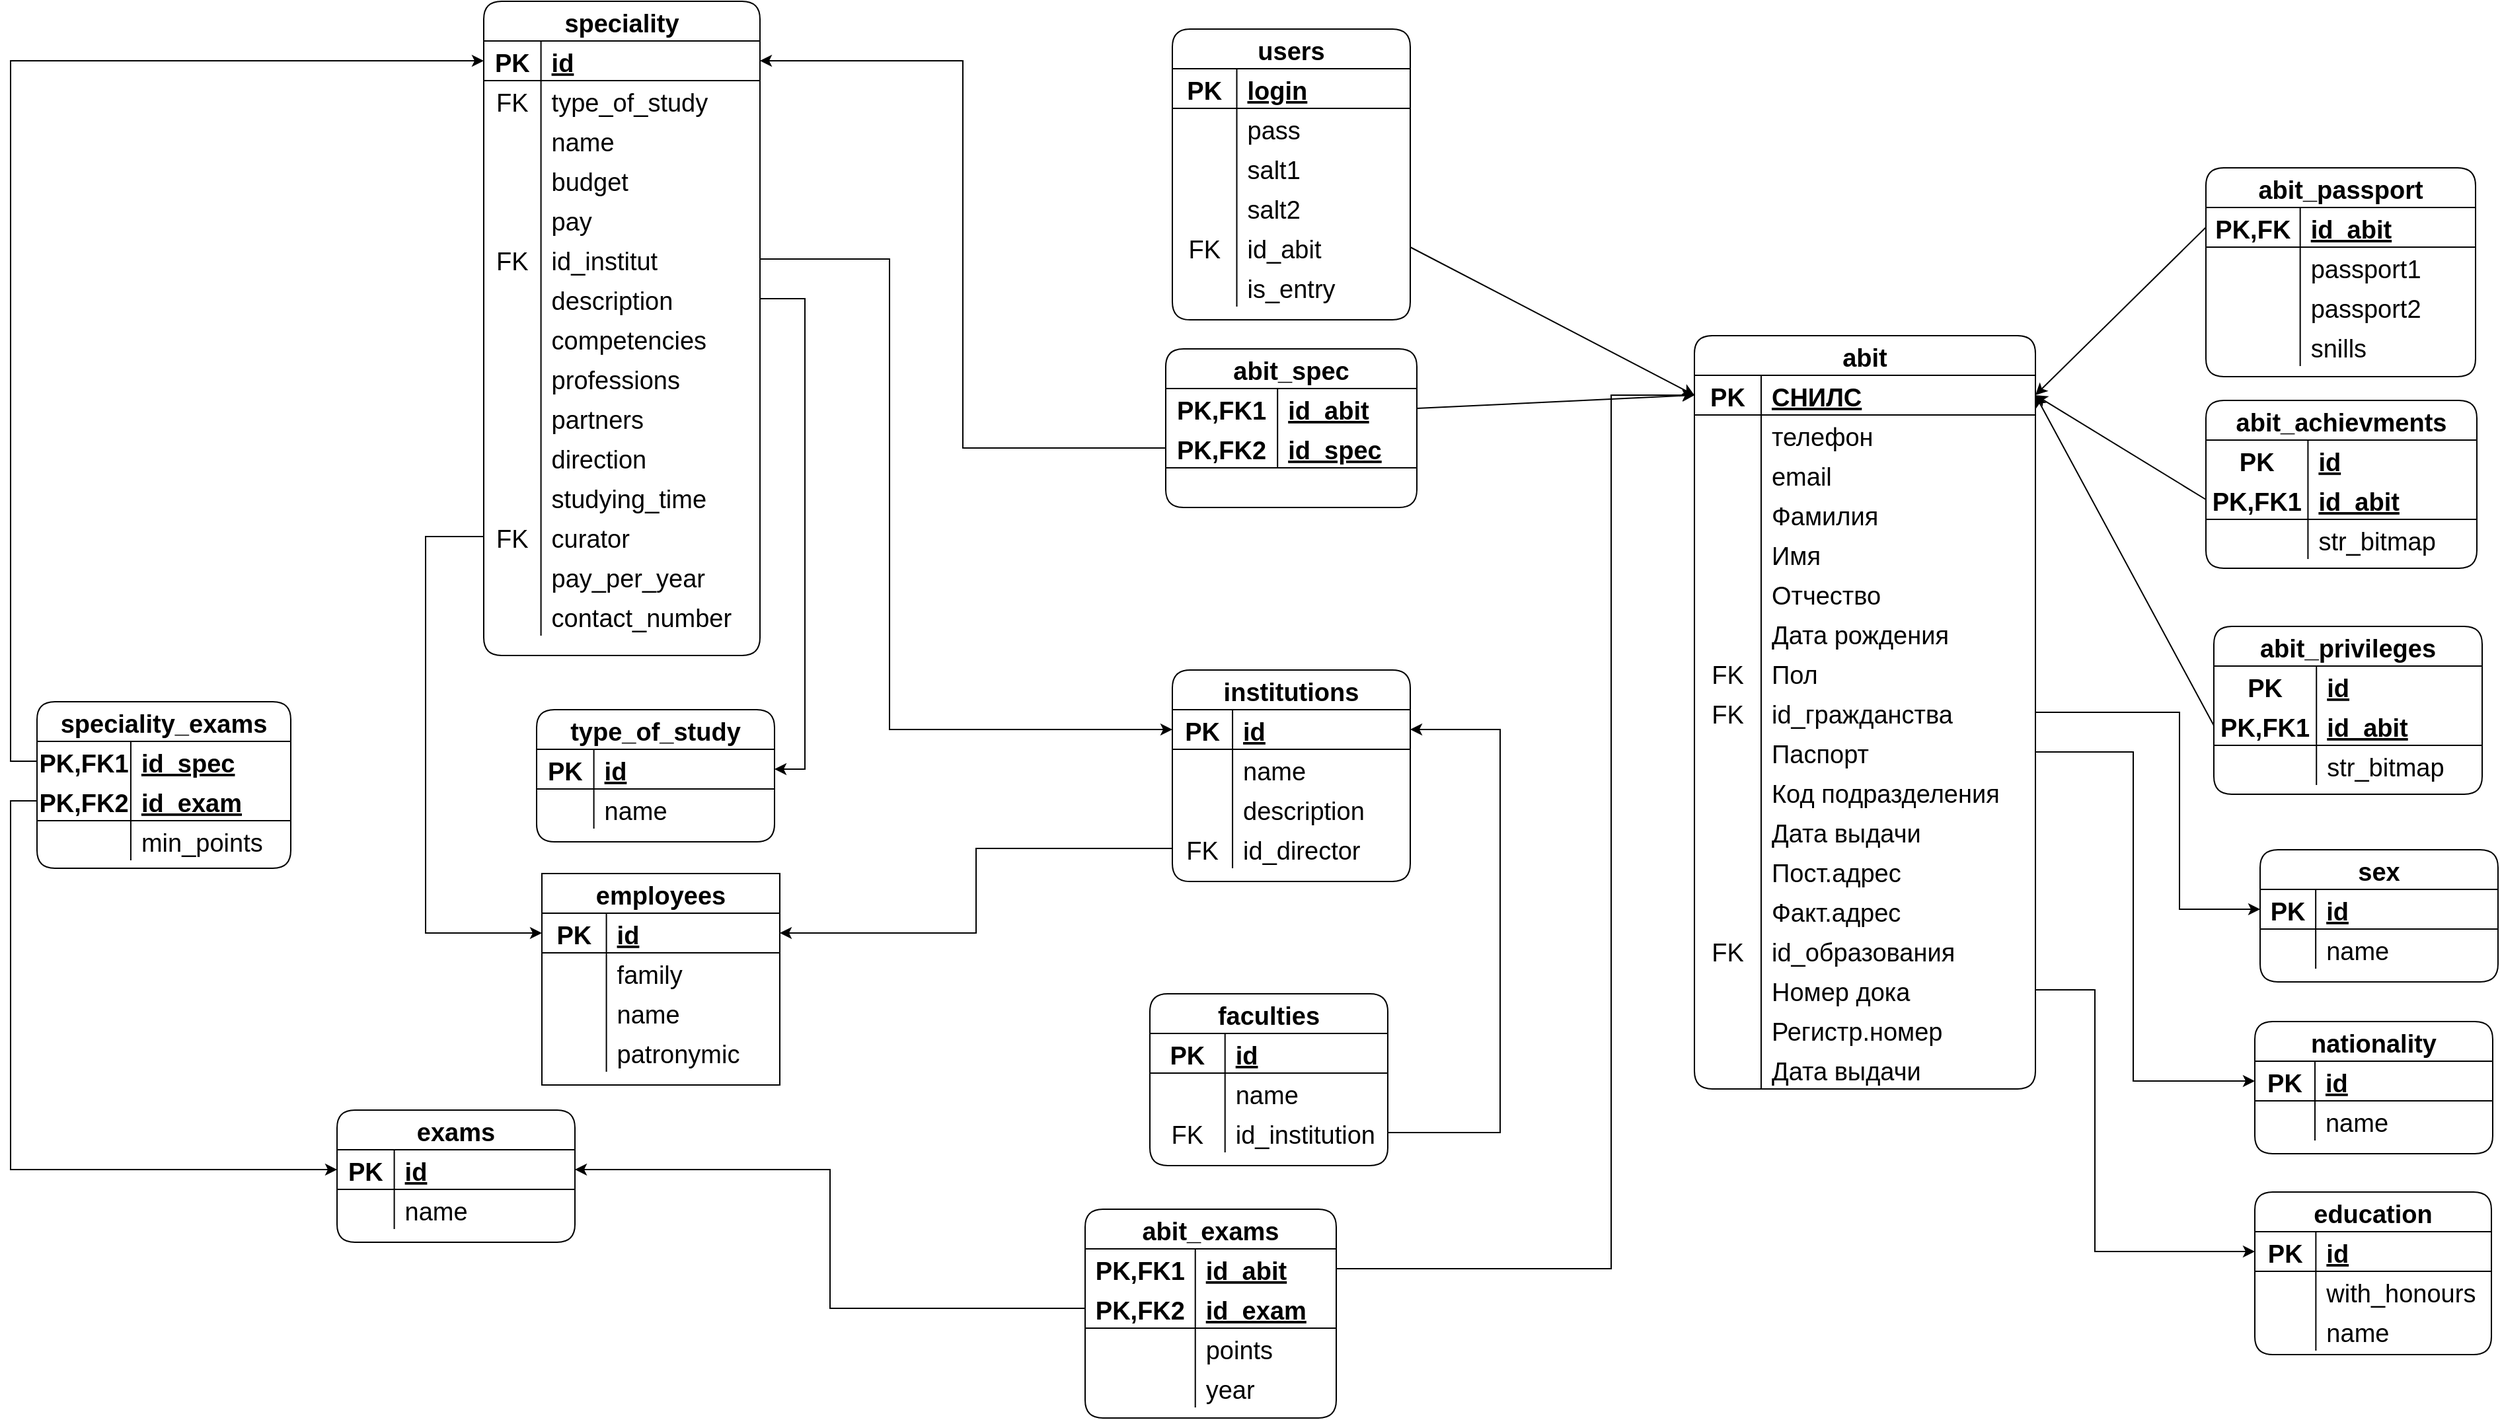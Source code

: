 <mxfile version="16.4.5" type="device"><diagram id="478vUjsVD89Uubu7OcwH" name="Page-1"><mxGraphModel dx="3136" dy="2837" grid="0" gridSize="12" guides="1" tooltips="1" connect="1" arrows="1" fold="1" page="0" pageScale="1" pageWidth="827" pageHeight="1169" math="0" shadow="0"><root><mxCell id="0"/><mxCell id="1" parent="0"/><mxCell id="HagpmoYXdINgESqwkn1S-1" value="abit" style="shape=table;startSize=30;container=1;collapsible=1;childLayout=tableLayout;fixedRows=1;rowLines=0;fontStyle=1;align=center;resizeLast=1;rounded=1;shadow=0;sketch=0;swimlaneLine=1;fontSize=19;" parent="1" vertex="1"><mxGeometry x="523" y="-1039" width="258" height="570" as="geometry"><mxRectangle x="310" y="50" width="60" height="30" as="alternateBounds"/></mxGeometry></mxCell><mxCell id="HagpmoYXdINgESqwkn1S-2" value="" style="shape=tableRow;horizontal=0;startSize=0;swimlaneHead=0;swimlaneBody=0;fillColor=none;collapsible=0;dropTarget=0;points=[[0,0.5],[1,0.5]];portConstraint=eastwest;top=0;left=0;right=0;bottom=1;fontSize=19;" parent="HagpmoYXdINgESqwkn1S-1" vertex="1"><mxGeometry y="30" width="258" height="30" as="geometry"/></mxCell><mxCell id="HagpmoYXdINgESqwkn1S-3" value="PK" style="shape=partialRectangle;connectable=0;fillColor=none;top=0;left=0;bottom=0;right=0;fontStyle=1;overflow=hidden;fontSize=19;" parent="HagpmoYXdINgESqwkn1S-2" vertex="1"><mxGeometry width="50.483" height="30" as="geometry"><mxRectangle width="50.483" height="30" as="alternateBounds"/></mxGeometry></mxCell><mxCell id="HagpmoYXdINgESqwkn1S-4" value="СНИЛС" style="shape=partialRectangle;connectable=0;fillColor=none;top=0;left=0;bottom=0;right=0;align=left;spacingLeft=6;fontStyle=5;overflow=hidden;fontSize=19;" parent="HagpmoYXdINgESqwkn1S-2" vertex="1"><mxGeometry x="50.483" width="207.517" height="30" as="geometry"><mxRectangle width="207.517" height="30" as="alternateBounds"/></mxGeometry></mxCell><mxCell id="OKdipaPPOz0l3YduVMU9-34" value="" style="shape=tableRow;horizontal=0;startSize=0;swimlaneHead=0;swimlaneBody=0;fillColor=none;collapsible=0;dropTarget=0;points=[[0,0.5],[1,0.5]];portConstraint=eastwest;top=0;left=0;right=0;bottom=0;fontSize=19;" parent="HagpmoYXdINgESqwkn1S-1" vertex="1"><mxGeometry y="60" width="258" height="30" as="geometry"/></mxCell><mxCell id="OKdipaPPOz0l3YduVMU9-35" value="" style="shape=partialRectangle;connectable=0;fillColor=none;top=0;left=0;bottom=0;right=0;fontStyle=0;overflow=hidden;fontSize=19;" parent="OKdipaPPOz0l3YduVMU9-34" vertex="1"><mxGeometry width="50.483" height="30" as="geometry"><mxRectangle width="50.483" height="30" as="alternateBounds"/></mxGeometry></mxCell><mxCell id="OKdipaPPOz0l3YduVMU9-36" value="телефон" style="shape=partialRectangle;connectable=0;fillColor=none;top=0;left=0;bottom=0;right=0;align=left;spacingLeft=6;fontStyle=0;overflow=hidden;fontSize=19;" parent="OKdipaPPOz0l3YduVMU9-34" vertex="1"><mxGeometry x="50.483" width="207.517" height="30" as="geometry"><mxRectangle width="207.517" height="30" as="alternateBounds"/></mxGeometry></mxCell><mxCell id="OKdipaPPOz0l3YduVMU9-37" value="" style="shape=tableRow;horizontal=0;startSize=0;swimlaneHead=0;swimlaneBody=0;fillColor=none;collapsible=0;dropTarget=0;points=[[0,0.5],[1,0.5]];portConstraint=eastwest;top=0;left=0;right=0;bottom=0;fontSize=19;" parent="HagpmoYXdINgESqwkn1S-1" vertex="1"><mxGeometry y="90" width="258" height="30" as="geometry"/></mxCell><mxCell id="OKdipaPPOz0l3YduVMU9-38" value="" style="shape=partialRectangle;connectable=0;fillColor=none;top=0;left=0;bottom=0;right=0;fontStyle=0;overflow=hidden;fontSize=19;" parent="OKdipaPPOz0l3YduVMU9-37" vertex="1"><mxGeometry width="50.483" height="30" as="geometry"><mxRectangle width="50.483" height="30" as="alternateBounds"/></mxGeometry></mxCell><mxCell id="OKdipaPPOz0l3YduVMU9-39" value="email" style="shape=partialRectangle;connectable=0;fillColor=none;top=0;left=0;bottom=0;right=0;align=left;spacingLeft=6;fontStyle=0;overflow=hidden;fontSize=19;" parent="OKdipaPPOz0l3YduVMU9-37" vertex="1"><mxGeometry x="50.483" width="207.517" height="30" as="geometry"><mxRectangle width="207.517" height="30" as="alternateBounds"/></mxGeometry></mxCell><mxCell id="OKdipaPPOz0l3YduVMU9-43" value="" style="shape=tableRow;horizontal=0;startSize=0;swimlaneHead=0;swimlaneBody=0;fillColor=none;collapsible=0;dropTarget=0;points=[[0,0.5],[1,0.5]];portConstraint=eastwest;top=0;left=0;right=0;bottom=0;fontSize=19;" parent="HagpmoYXdINgESqwkn1S-1" vertex="1"><mxGeometry y="120" width="258" height="30" as="geometry"/></mxCell><mxCell id="OKdipaPPOz0l3YduVMU9-44" value="" style="shape=partialRectangle;connectable=0;fillColor=none;top=0;left=0;bottom=0;right=0;fontStyle=0;overflow=hidden;fontSize=19;" parent="OKdipaPPOz0l3YduVMU9-43" vertex="1"><mxGeometry width="50.483" height="30" as="geometry"><mxRectangle width="50.483" height="30" as="alternateBounds"/></mxGeometry></mxCell><mxCell id="OKdipaPPOz0l3YduVMU9-45" value="Фамилия" style="shape=partialRectangle;connectable=0;fillColor=none;top=0;left=0;bottom=0;right=0;align=left;spacingLeft=6;fontStyle=0;overflow=hidden;fontSize=19;" parent="OKdipaPPOz0l3YduVMU9-43" vertex="1"><mxGeometry x="50.483" width="207.517" height="30" as="geometry"><mxRectangle width="207.517" height="30" as="alternateBounds"/></mxGeometry></mxCell><mxCell id="OKdipaPPOz0l3YduVMU9-40" value="" style="shape=tableRow;horizontal=0;startSize=0;swimlaneHead=0;swimlaneBody=0;fillColor=none;collapsible=0;dropTarget=0;points=[[0,0.5],[1,0.5]];portConstraint=eastwest;top=0;left=0;right=0;bottom=0;fontSize=19;" parent="HagpmoYXdINgESqwkn1S-1" vertex="1"><mxGeometry y="150" width="258" height="30" as="geometry"/></mxCell><mxCell id="OKdipaPPOz0l3YduVMU9-41" value="" style="shape=partialRectangle;connectable=0;fillColor=none;top=0;left=0;bottom=0;right=0;fontStyle=0;overflow=hidden;fontSize=19;" parent="OKdipaPPOz0l3YduVMU9-40" vertex="1"><mxGeometry width="50.483" height="30" as="geometry"><mxRectangle width="50.483" height="30" as="alternateBounds"/></mxGeometry></mxCell><mxCell id="OKdipaPPOz0l3YduVMU9-42" value="Имя" style="shape=partialRectangle;connectable=0;fillColor=none;top=0;left=0;bottom=0;right=0;align=left;spacingLeft=6;fontStyle=0;overflow=hidden;fontSize=19;" parent="OKdipaPPOz0l3YduVMU9-40" vertex="1"><mxGeometry x="50.483" width="207.517" height="30" as="geometry"><mxRectangle width="207.517" height="30" as="alternateBounds"/></mxGeometry></mxCell><mxCell id="OKdipaPPOz0l3YduVMU9-46" value="" style="shape=tableRow;horizontal=0;startSize=0;swimlaneHead=0;swimlaneBody=0;fillColor=none;collapsible=0;dropTarget=0;points=[[0,0.5],[1,0.5]];portConstraint=eastwest;top=0;left=0;right=0;bottom=0;fontSize=19;" parent="HagpmoYXdINgESqwkn1S-1" vertex="1"><mxGeometry y="180" width="258" height="30" as="geometry"/></mxCell><mxCell id="OKdipaPPOz0l3YduVMU9-47" value="" style="shape=partialRectangle;connectable=0;fillColor=none;top=0;left=0;bottom=0;right=0;fontStyle=0;overflow=hidden;fontSize=19;" parent="OKdipaPPOz0l3YduVMU9-46" vertex="1"><mxGeometry width="50.483" height="30" as="geometry"><mxRectangle width="50.483" height="30" as="alternateBounds"/></mxGeometry></mxCell><mxCell id="OKdipaPPOz0l3YduVMU9-48" value="Отчество" style="shape=partialRectangle;connectable=0;fillColor=none;top=0;left=0;bottom=0;right=0;align=left;spacingLeft=6;fontStyle=0;overflow=hidden;fontSize=19;" parent="OKdipaPPOz0l3YduVMU9-46" vertex="1"><mxGeometry x="50.483" width="207.517" height="30" as="geometry"><mxRectangle width="207.517" height="30" as="alternateBounds"/></mxGeometry></mxCell><mxCell id="OKdipaPPOz0l3YduVMU9-49" value="" style="shape=tableRow;horizontal=0;startSize=0;swimlaneHead=0;swimlaneBody=0;fillColor=none;collapsible=0;dropTarget=0;points=[[0,0.5],[1,0.5]];portConstraint=eastwest;top=0;left=0;right=0;bottom=0;fontSize=19;" parent="HagpmoYXdINgESqwkn1S-1" vertex="1"><mxGeometry y="210" width="258" height="30" as="geometry"/></mxCell><mxCell id="OKdipaPPOz0l3YduVMU9-50" value="" style="shape=partialRectangle;connectable=0;fillColor=none;top=0;left=0;bottom=0;right=0;fontStyle=0;overflow=hidden;fontSize=19;" parent="OKdipaPPOz0l3YduVMU9-49" vertex="1"><mxGeometry width="50.483" height="30" as="geometry"><mxRectangle width="50.483" height="30" as="alternateBounds"/></mxGeometry></mxCell><mxCell id="OKdipaPPOz0l3YduVMU9-51" value="Дата рождения" style="shape=partialRectangle;connectable=0;fillColor=none;top=0;left=0;bottom=0;right=0;align=left;spacingLeft=6;fontStyle=0;overflow=hidden;fontSize=19;" parent="OKdipaPPOz0l3YduVMU9-49" vertex="1"><mxGeometry x="50.483" width="207.517" height="30" as="geometry"><mxRectangle width="207.517" height="30" as="alternateBounds"/></mxGeometry></mxCell><mxCell id="OKdipaPPOz0l3YduVMU9-52" value="" style="shape=tableRow;horizontal=0;startSize=0;swimlaneHead=0;swimlaneBody=0;fillColor=none;collapsible=0;dropTarget=0;points=[[0,0.5],[1,0.5]];portConstraint=eastwest;top=0;left=0;right=0;bottom=0;fontSize=19;" parent="HagpmoYXdINgESqwkn1S-1" vertex="1"><mxGeometry y="240" width="258" height="30" as="geometry"/></mxCell><mxCell id="OKdipaPPOz0l3YduVMU9-53" value="FK" style="shape=partialRectangle;connectable=0;fillColor=none;top=0;left=0;bottom=0;right=0;fontStyle=0;overflow=hidden;fontSize=19;" parent="OKdipaPPOz0l3YduVMU9-52" vertex="1"><mxGeometry width="50.483" height="30" as="geometry"><mxRectangle width="50.483" height="30" as="alternateBounds"/></mxGeometry></mxCell><mxCell id="OKdipaPPOz0l3YduVMU9-54" value="Пол" style="shape=partialRectangle;connectable=0;fillColor=none;top=0;left=0;bottom=0;right=0;align=left;spacingLeft=6;fontStyle=0;overflow=hidden;fontSize=19;" parent="OKdipaPPOz0l3YduVMU9-52" vertex="1"><mxGeometry x="50.483" width="207.517" height="30" as="geometry"><mxRectangle width="207.517" height="30" as="alternateBounds"/></mxGeometry></mxCell><mxCell id="OKdipaPPOz0l3YduVMU9-55" value="" style="shape=tableRow;horizontal=0;startSize=0;swimlaneHead=0;swimlaneBody=0;fillColor=none;collapsible=0;dropTarget=0;points=[[0,0.5],[1,0.5]];portConstraint=eastwest;top=0;left=0;right=0;bottom=0;fontSize=19;" parent="HagpmoYXdINgESqwkn1S-1" vertex="1"><mxGeometry y="270" width="258" height="30" as="geometry"/></mxCell><mxCell id="OKdipaPPOz0l3YduVMU9-56" value="FK" style="shape=partialRectangle;connectable=0;fillColor=none;top=0;left=0;bottom=0;right=0;fontStyle=0;overflow=hidden;fontSize=19;" parent="OKdipaPPOz0l3YduVMU9-55" vertex="1"><mxGeometry width="50.483" height="30" as="geometry"><mxRectangle width="50.483" height="30" as="alternateBounds"/></mxGeometry></mxCell><mxCell id="OKdipaPPOz0l3YduVMU9-57" value="id_гражданства" style="shape=partialRectangle;connectable=0;fillColor=none;top=0;left=0;bottom=0;right=0;align=left;spacingLeft=6;fontStyle=0;overflow=hidden;fontSize=19;" parent="OKdipaPPOz0l3YduVMU9-55" vertex="1"><mxGeometry x="50.483" width="207.517" height="30" as="geometry"><mxRectangle width="207.517" height="30" as="alternateBounds"/></mxGeometry></mxCell><mxCell id="OKdipaPPOz0l3YduVMU9-58" value="" style="shape=tableRow;horizontal=0;startSize=0;swimlaneHead=0;swimlaneBody=0;fillColor=none;collapsible=0;dropTarget=0;points=[[0,0.5],[1,0.5]];portConstraint=eastwest;top=0;left=0;right=0;bottom=0;fontSize=19;" parent="HagpmoYXdINgESqwkn1S-1" vertex="1"><mxGeometry y="300" width="258" height="30" as="geometry"/></mxCell><mxCell id="OKdipaPPOz0l3YduVMU9-59" value="" style="shape=partialRectangle;connectable=0;fillColor=none;top=0;left=0;bottom=0;right=0;fontStyle=0;overflow=hidden;fontSize=19;" parent="OKdipaPPOz0l3YduVMU9-58" vertex="1"><mxGeometry width="50.483" height="30" as="geometry"><mxRectangle width="50.483" height="30" as="alternateBounds"/></mxGeometry></mxCell><mxCell id="OKdipaPPOz0l3YduVMU9-60" value="Паспорт" style="shape=partialRectangle;connectable=0;fillColor=none;top=0;left=0;bottom=0;right=0;align=left;spacingLeft=6;fontStyle=0;overflow=hidden;fontSize=19;" parent="OKdipaPPOz0l3YduVMU9-58" vertex="1"><mxGeometry x="50.483" width="207.517" height="30" as="geometry"><mxRectangle width="207.517" height="30" as="alternateBounds"/></mxGeometry></mxCell><mxCell id="OKdipaPPOz0l3YduVMU9-61" value="" style="shape=tableRow;horizontal=0;startSize=0;swimlaneHead=0;swimlaneBody=0;fillColor=none;collapsible=0;dropTarget=0;points=[[0,0.5],[1,0.5]];portConstraint=eastwest;top=0;left=0;right=0;bottom=0;fontSize=19;" parent="HagpmoYXdINgESqwkn1S-1" vertex="1"><mxGeometry y="330" width="258" height="30" as="geometry"/></mxCell><mxCell id="OKdipaPPOz0l3YduVMU9-62" value="" style="shape=partialRectangle;connectable=0;fillColor=none;top=0;left=0;bottom=0;right=0;fontStyle=0;overflow=hidden;fontSize=19;" parent="OKdipaPPOz0l3YduVMU9-61" vertex="1"><mxGeometry width="50.483" height="30" as="geometry"><mxRectangle width="50.483" height="30" as="alternateBounds"/></mxGeometry></mxCell><mxCell id="OKdipaPPOz0l3YduVMU9-63" value="Код подразделения" style="shape=partialRectangle;connectable=0;fillColor=none;top=0;left=0;bottom=0;right=0;align=left;spacingLeft=6;fontStyle=0;overflow=hidden;fontSize=19;" parent="OKdipaPPOz0l3YduVMU9-61" vertex="1"><mxGeometry x="50.483" width="207.517" height="30" as="geometry"><mxRectangle width="207.517" height="30" as="alternateBounds"/></mxGeometry></mxCell><mxCell id="OKdipaPPOz0l3YduVMU9-64" value="" style="shape=tableRow;horizontal=0;startSize=0;swimlaneHead=0;swimlaneBody=0;fillColor=none;collapsible=0;dropTarget=0;points=[[0,0.5],[1,0.5]];portConstraint=eastwest;top=0;left=0;right=0;bottom=0;fontSize=19;" parent="HagpmoYXdINgESqwkn1S-1" vertex="1"><mxGeometry y="360" width="258" height="30" as="geometry"/></mxCell><mxCell id="OKdipaPPOz0l3YduVMU9-65" value="" style="shape=partialRectangle;connectable=0;fillColor=none;top=0;left=0;bottom=0;right=0;fontStyle=0;overflow=hidden;fontSize=19;" parent="OKdipaPPOz0l3YduVMU9-64" vertex="1"><mxGeometry width="50.483" height="30" as="geometry"><mxRectangle width="50.483" height="30" as="alternateBounds"/></mxGeometry></mxCell><mxCell id="OKdipaPPOz0l3YduVMU9-66" value="Дата выдачи" style="shape=partialRectangle;connectable=0;fillColor=none;top=0;left=0;bottom=0;right=0;align=left;spacingLeft=6;fontStyle=0;overflow=hidden;fontSize=19;" parent="OKdipaPPOz0l3YduVMU9-64" vertex="1"><mxGeometry x="50.483" width="207.517" height="30" as="geometry"><mxRectangle width="207.517" height="30" as="alternateBounds"/></mxGeometry></mxCell><mxCell id="OKdipaPPOz0l3YduVMU9-67" value="" style="shape=tableRow;horizontal=0;startSize=0;swimlaneHead=0;swimlaneBody=0;fillColor=none;collapsible=0;dropTarget=0;points=[[0,0.5],[1,0.5]];portConstraint=eastwest;top=0;left=0;right=0;bottom=0;fontSize=19;" parent="HagpmoYXdINgESqwkn1S-1" vertex="1"><mxGeometry y="390" width="258" height="30" as="geometry"/></mxCell><mxCell id="OKdipaPPOz0l3YduVMU9-68" value="" style="shape=partialRectangle;connectable=0;fillColor=none;top=0;left=0;bottom=0;right=0;fontStyle=0;overflow=hidden;fontSize=19;" parent="OKdipaPPOz0l3YduVMU9-67" vertex="1"><mxGeometry width="50.483" height="30" as="geometry"><mxRectangle width="50.483" height="30" as="alternateBounds"/></mxGeometry></mxCell><mxCell id="OKdipaPPOz0l3YduVMU9-69" value="Пост.адрес" style="shape=partialRectangle;connectable=0;fillColor=none;top=0;left=0;bottom=0;right=0;align=left;spacingLeft=6;fontStyle=0;overflow=hidden;fontSize=19;" parent="OKdipaPPOz0l3YduVMU9-67" vertex="1"><mxGeometry x="50.483" width="207.517" height="30" as="geometry"><mxRectangle width="207.517" height="30" as="alternateBounds"/></mxGeometry></mxCell><mxCell id="OKdipaPPOz0l3YduVMU9-70" value="" style="shape=tableRow;horizontal=0;startSize=0;swimlaneHead=0;swimlaneBody=0;fillColor=none;collapsible=0;dropTarget=0;points=[[0,0.5],[1,0.5]];portConstraint=eastwest;top=0;left=0;right=0;bottom=0;fontSize=19;" parent="HagpmoYXdINgESqwkn1S-1" vertex="1"><mxGeometry y="420" width="258" height="30" as="geometry"/></mxCell><mxCell id="OKdipaPPOz0l3YduVMU9-71" value="" style="shape=partialRectangle;connectable=0;fillColor=none;top=0;left=0;bottom=0;right=0;fontStyle=0;overflow=hidden;fontSize=19;" parent="OKdipaPPOz0l3YduVMU9-70" vertex="1"><mxGeometry width="50.483" height="30" as="geometry"><mxRectangle width="50.483" height="30" as="alternateBounds"/></mxGeometry></mxCell><mxCell id="OKdipaPPOz0l3YduVMU9-72" value="Факт.адрес" style="shape=partialRectangle;connectable=0;fillColor=none;top=0;left=0;bottom=0;right=0;align=left;spacingLeft=6;fontStyle=0;overflow=hidden;fontSize=19;" parent="OKdipaPPOz0l3YduVMU9-70" vertex="1"><mxGeometry x="50.483" width="207.517" height="30" as="geometry"><mxRectangle width="207.517" height="30" as="alternateBounds"/></mxGeometry></mxCell><mxCell id="OKdipaPPOz0l3YduVMU9-73" value="" style="shape=tableRow;horizontal=0;startSize=0;swimlaneHead=0;swimlaneBody=0;fillColor=none;collapsible=0;dropTarget=0;points=[[0,0.5],[1,0.5]];portConstraint=eastwest;top=0;left=0;right=0;bottom=0;fontSize=19;" parent="HagpmoYXdINgESqwkn1S-1" vertex="1"><mxGeometry y="450" width="258" height="30" as="geometry"/></mxCell><mxCell id="OKdipaPPOz0l3YduVMU9-74" value="FK" style="shape=partialRectangle;connectable=0;fillColor=none;top=0;left=0;bottom=0;right=0;fontStyle=0;overflow=hidden;fontSize=19;" parent="OKdipaPPOz0l3YduVMU9-73" vertex="1"><mxGeometry width="50.483" height="30" as="geometry"><mxRectangle width="50.483" height="30" as="alternateBounds"/></mxGeometry></mxCell><mxCell id="OKdipaPPOz0l3YduVMU9-75" value="id_образования" style="shape=partialRectangle;connectable=0;fillColor=none;top=0;left=0;bottom=0;right=0;align=left;spacingLeft=6;fontStyle=0;overflow=hidden;fontSize=19;" parent="OKdipaPPOz0l3YduVMU9-73" vertex="1"><mxGeometry x="50.483" width="207.517" height="30" as="geometry"><mxRectangle width="207.517" height="30" as="alternateBounds"/></mxGeometry></mxCell><mxCell id="OKdipaPPOz0l3YduVMU9-76" value="" style="shape=tableRow;horizontal=0;startSize=0;swimlaneHead=0;swimlaneBody=0;fillColor=none;collapsible=0;dropTarget=0;points=[[0,0.5],[1,0.5]];portConstraint=eastwest;top=0;left=0;right=0;bottom=0;fontSize=19;" parent="HagpmoYXdINgESqwkn1S-1" vertex="1"><mxGeometry y="480" width="258" height="30" as="geometry"/></mxCell><mxCell id="OKdipaPPOz0l3YduVMU9-77" value="" style="shape=partialRectangle;connectable=0;fillColor=none;top=0;left=0;bottom=0;right=0;fontStyle=0;overflow=hidden;fontSize=19;" parent="OKdipaPPOz0l3YduVMU9-76" vertex="1"><mxGeometry width="50.483" height="30" as="geometry"><mxRectangle width="50.483" height="30" as="alternateBounds"/></mxGeometry></mxCell><mxCell id="OKdipaPPOz0l3YduVMU9-78" value="Номер дока" style="shape=partialRectangle;connectable=0;fillColor=none;top=0;left=0;bottom=0;right=0;align=left;spacingLeft=6;fontStyle=0;overflow=hidden;fontSize=19;" parent="OKdipaPPOz0l3YduVMU9-76" vertex="1"><mxGeometry x="50.483" width="207.517" height="30" as="geometry"><mxRectangle width="207.517" height="30" as="alternateBounds"/></mxGeometry></mxCell><mxCell id="OKdipaPPOz0l3YduVMU9-82" value="" style="shape=tableRow;horizontal=0;startSize=0;swimlaneHead=0;swimlaneBody=0;fillColor=none;collapsible=0;dropTarget=0;points=[[0,0.5],[1,0.5]];portConstraint=eastwest;top=0;left=0;right=0;bottom=0;fontSize=19;" parent="HagpmoYXdINgESqwkn1S-1" vertex="1"><mxGeometry y="510" width="258" height="30" as="geometry"/></mxCell><mxCell id="OKdipaPPOz0l3YduVMU9-83" value="" style="shape=partialRectangle;connectable=0;fillColor=none;top=0;left=0;bottom=0;right=0;fontStyle=0;overflow=hidden;fontSize=19;" parent="OKdipaPPOz0l3YduVMU9-82" vertex="1"><mxGeometry width="50.483" height="30" as="geometry"><mxRectangle width="50.483" height="30" as="alternateBounds"/></mxGeometry></mxCell><mxCell id="OKdipaPPOz0l3YduVMU9-84" value="Регистр.номер" style="shape=partialRectangle;connectable=0;fillColor=none;top=0;left=0;bottom=0;right=0;align=left;spacingLeft=6;fontStyle=0;overflow=hidden;fontSize=19;" parent="OKdipaPPOz0l3YduVMU9-82" vertex="1"><mxGeometry x="50.483" width="207.517" height="30" as="geometry"><mxRectangle width="207.517" height="30" as="alternateBounds"/></mxGeometry></mxCell><mxCell id="OKdipaPPOz0l3YduVMU9-79" value="" style="shape=tableRow;horizontal=0;startSize=0;swimlaneHead=0;swimlaneBody=0;fillColor=none;collapsible=0;dropTarget=0;points=[[0,0.5],[1,0.5]];portConstraint=eastwest;top=0;left=0;right=0;bottom=0;fontSize=19;" parent="HagpmoYXdINgESqwkn1S-1" vertex="1"><mxGeometry y="540" width="258" height="30" as="geometry"/></mxCell><mxCell id="OKdipaPPOz0l3YduVMU9-80" value="" style="shape=partialRectangle;connectable=0;fillColor=none;top=0;left=0;bottom=0;right=0;fontStyle=0;overflow=hidden;fontSize=19;" parent="OKdipaPPOz0l3YduVMU9-79" vertex="1"><mxGeometry width="50.483" height="30" as="geometry"><mxRectangle width="50.483" height="30" as="alternateBounds"/></mxGeometry></mxCell><mxCell id="OKdipaPPOz0l3YduVMU9-81" value="Дата выдачи" style="shape=partialRectangle;connectable=0;fillColor=none;top=0;left=0;bottom=0;right=0;align=left;spacingLeft=6;fontStyle=0;overflow=hidden;fontSize=19;" parent="OKdipaPPOz0l3YduVMU9-79" vertex="1"><mxGeometry x="50.483" width="207.517" height="30" as="geometry"><mxRectangle width="207.517" height="30" as="alternateBounds"/></mxGeometry></mxCell><mxCell id="OKdipaPPOz0l3YduVMU9-91" value="abit_passport" style="shape=table;startSize=30;container=1;collapsible=1;childLayout=tableLayout;fixedRows=1;rowLines=0;fontStyle=1;align=center;resizeLast=1;fontSize=19;rounded=1;" parent="1" vertex="1"><mxGeometry x="910" y="-1166" width="204" height="158" as="geometry"/></mxCell><mxCell id="OKdipaPPOz0l3YduVMU9-92" value="" style="shape=tableRow;horizontal=0;startSize=0;swimlaneHead=0;swimlaneBody=0;fillColor=none;collapsible=0;dropTarget=0;points=[[0,0.5],[1,0.5]];portConstraint=eastwest;top=0;left=0;right=0;bottom=1;fontSize=19;" parent="OKdipaPPOz0l3YduVMU9-91" vertex="1"><mxGeometry y="30" width="204" height="30" as="geometry"/></mxCell><mxCell id="OKdipaPPOz0l3YduVMU9-93" value="PK,FK" style="shape=partialRectangle;connectable=0;fillColor=none;top=0;left=0;bottom=0;right=0;fontStyle=1;overflow=hidden;fontSize=19;" parent="OKdipaPPOz0l3YduVMU9-92" vertex="1"><mxGeometry width="71.335" height="30" as="geometry"><mxRectangle width="71.335" height="30" as="alternateBounds"/></mxGeometry></mxCell><mxCell id="OKdipaPPOz0l3YduVMU9-94" value="id_abit" style="shape=partialRectangle;connectable=0;fillColor=none;top=0;left=0;bottom=0;right=0;align=left;spacingLeft=6;fontStyle=5;overflow=hidden;fontSize=19;" parent="OKdipaPPOz0l3YduVMU9-92" vertex="1"><mxGeometry x="71.335" width="132.665" height="30" as="geometry"><mxRectangle width="132.665" height="30" as="alternateBounds"/></mxGeometry></mxCell><mxCell id="OKdipaPPOz0l3YduVMU9-95" value="" style="shape=tableRow;horizontal=0;startSize=0;swimlaneHead=0;swimlaneBody=0;fillColor=none;collapsible=0;dropTarget=0;points=[[0,0.5],[1,0.5]];portConstraint=eastwest;top=0;left=0;right=0;bottom=0;fontSize=19;" parent="OKdipaPPOz0l3YduVMU9-91" vertex="1"><mxGeometry y="60" width="204" height="30" as="geometry"/></mxCell><mxCell id="OKdipaPPOz0l3YduVMU9-96" value="" style="shape=partialRectangle;connectable=0;fillColor=none;top=0;left=0;bottom=0;right=0;editable=1;overflow=hidden;fontSize=19;" parent="OKdipaPPOz0l3YduVMU9-95" vertex="1"><mxGeometry width="71.335" height="30" as="geometry"><mxRectangle width="71.335" height="30" as="alternateBounds"/></mxGeometry></mxCell><mxCell id="OKdipaPPOz0l3YduVMU9-97" value="passport1" style="shape=partialRectangle;connectable=0;fillColor=none;top=0;left=0;bottom=0;right=0;align=left;spacingLeft=6;overflow=hidden;fontSize=19;" parent="OKdipaPPOz0l3YduVMU9-95" vertex="1"><mxGeometry x="71.335" width="132.665" height="30" as="geometry"><mxRectangle width="132.665" height="30" as="alternateBounds"/></mxGeometry></mxCell><mxCell id="OKdipaPPOz0l3YduVMU9-98" value="" style="shape=tableRow;horizontal=0;startSize=0;swimlaneHead=0;swimlaneBody=0;fillColor=none;collapsible=0;dropTarget=0;points=[[0,0.5],[1,0.5]];portConstraint=eastwest;top=0;left=0;right=0;bottom=0;fontSize=19;" parent="OKdipaPPOz0l3YduVMU9-91" vertex="1"><mxGeometry y="90" width="204" height="30" as="geometry"/></mxCell><mxCell id="OKdipaPPOz0l3YduVMU9-99" value="" style="shape=partialRectangle;connectable=0;fillColor=none;top=0;left=0;bottom=0;right=0;editable=1;overflow=hidden;fontSize=19;" parent="OKdipaPPOz0l3YduVMU9-98" vertex="1"><mxGeometry width="71.335" height="30" as="geometry"><mxRectangle width="71.335" height="30" as="alternateBounds"/></mxGeometry></mxCell><mxCell id="OKdipaPPOz0l3YduVMU9-100" value="passport2" style="shape=partialRectangle;connectable=0;fillColor=none;top=0;left=0;bottom=0;right=0;align=left;spacingLeft=6;overflow=hidden;fontSize=19;" parent="OKdipaPPOz0l3YduVMU9-98" vertex="1"><mxGeometry x="71.335" width="132.665" height="30" as="geometry"><mxRectangle width="132.665" height="30" as="alternateBounds"/></mxGeometry></mxCell><mxCell id="OKdipaPPOz0l3YduVMU9-101" value="" style="shape=tableRow;horizontal=0;startSize=0;swimlaneHead=0;swimlaneBody=0;fillColor=none;collapsible=0;dropTarget=0;points=[[0,0.5],[1,0.5]];portConstraint=eastwest;top=0;left=0;right=0;bottom=0;fontSize=19;" parent="OKdipaPPOz0l3YduVMU9-91" vertex="1"><mxGeometry y="120" width="204" height="30" as="geometry"/></mxCell><mxCell id="OKdipaPPOz0l3YduVMU9-102" value="" style="shape=partialRectangle;connectable=0;fillColor=none;top=0;left=0;bottom=0;right=0;editable=1;overflow=hidden;fontSize=19;" parent="OKdipaPPOz0l3YduVMU9-101" vertex="1"><mxGeometry width="71.335" height="30" as="geometry"><mxRectangle width="71.335" height="30" as="alternateBounds"/></mxGeometry></mxCell><mxCell id="OKdipaPPOz0l3YduVMU9-103" value="snills" style="shape=partialRectangle;connectable=0;fillColor=none;top=0;left=0;bottom=0;right=0;align=left;spacingLeft=6;overflow=hidden;fontSize=19;" parent="OKdipaPPOz0l3YduVMU9-101" vertex="1"><mxGeometry x="71.335" width="132.665" height="30" as="geometry"><mxRectangle width="132.665" height="30" as="alternateBounds"/></mxGeometry></mxCell><mxCell id="OKdipaPPOz0l3YduVMU9-105" value="sex" style="shape=table;startSize=30;container=1;collapsible=1;childLayout=tableLayout;fixedRows=1;rowLines=0;fontStyle=1;align=center;resizeLast=1;rounded=1;fontSize=19;" parent="1" vertex="1"><mxGeometry x="951" y="-650" width="180" height="100" as="geometry"/></mxCell><mxCell id="OKdipaPPOz0l3YduVMU9-106" value="" style="shape=tableRow;horizontal=0;startSize=0;swimlaneHead=0;swimlaneBody=0;fillColor=none;collapsible=0;dropTarget=0;points=[[0,0.5],[1,0.5]];portConstraint=eastwest;top=0;left=0;right=0;bottom=1;rounded=1;fontSize=19;" parent="OKdipaPPOz0l3YduVMU9-105" vertex="1"><mxGeometry y="30" width="180" height="30" as="geometry"/></mxCell><mxCell id="OKdipaPPOz0l3YduVMU9-107" value="PK" style="shape=partialRectangle;connectable=0;fillColor=none;top=0;left=0;bottom=0;right=0;fontStyle=1;overflow=hidden;rounded=1;fontSize=19;" parent="OKdipaPPOz0l3YduVMU9-106" vertex="1"><mxGeometry width="42.076" height="30" as="geometry"><mxRectangle width="42.076" height="30" as="alternateBounds"/></mxGeometry></mxCell><mxCell id="OKdipaPPOz0l3YduVMU9-108" value="id" style="shape=partialRectangle;connectable=0;fillColor=none;top=0;left=0;bottom=0;right=0;align=left;spacingLeft=6;fontStyle=5;overflow=hidden;rounded=1;fontSize=19;" parent="OKdipaPPOz0l3YduVMU9-106" vertex="1"><mxGeometry x="42.076" width="137.924" height="30" as="geometry"><mxRectangle width="137.924" height="30" as="alternateBounds"/></mxGeometry></mxCell><mxCell id="OKdipaPPOz0l3YduVMU9-109" value="" style="shape=tableRow;horizontal=0;startSize=0;swimlaneHead=0;swimlaneBody=0;fillColor=none;collapsible=0;dropTarget=0;points=[[0,0.5],[1,0.5]];portConstraint=eastwest;top=0;left=0;right=0;bottom=0;rounded=1;fontSize=19;" parent="OKdipaPPOz0l3YduVMU9-105" vertex="1"><mxGeometry y="60" width="180" height="30" as="geometry"/></mxCell><mxCell id="OKdipaPPOz0l3YduVMU9-110" value="" style="shape=partialRectangle;connectable=0;fillColor=none;top=0;left=0;bottom=0;right=0;editable=1;overflow=hidden;rounded=1;fontSize=19;" parent="OKdipaPPOz0l3YduVMU9-109" vertex="1"><mxGeometry width="42.076" height="30" as="geometry"><mxRectangle width="42.076" height="30" as="alternateBounds"/></mxGeometry></mxCell><mxCell id="OKdipaPPOz0l3YduVMU9-111" value="name" style="shape=partialRectangle;connectable=0;fillColor=none;top=0;left=0;bottom=0;right=0;align=left;spacingLeft=6;overflow=hidden;rounded=1;fontSize=19;" parent="OKdipaPPOz0l3YduVMU9-109" vertex="1"><mxGeometry x="42.076" width="137.924" height="30" as="geometry"><mxRectangle width="137.924" height="30" as="alternateBounds"/></mxGeometry></mxCell><mxCell id="OKdipaPPOz0l3YduVMU9-118" value="nationality" style="shape=table;startSize=30;container=1;collapsible=1;childLayout=tableLayout;fixedRows=1;rowLines=0;fontStyle=1;align=center;resizeLast=1;rounded=1;fontSize=19;" parent="1" vertex="1"><mxGeometry x="947" y="-520" width="180" height="100" as="geometry"/></mxCell><mxCell id="OKdipaPPOz0l3YduVMU9-119" value="" style="shape=tableRow;horizontal=0;startSize=0;swimlaneHead=0;swimlaneBody=0;fillColor=none;collapsible=0;dropTarget=0;points=[[0,0.5],[1,0.5]];portConstraint=eastwest;top=0;left=0;right=0;bottom=1;rounded=1;fontSize=19;" parent="OKdipaPPOz0l3YduVMU9-118" vertex="1"><mxGeometry y="30" width="180" height="30" as="geometry"/></mxCell><mxCell id="OKdipaPPOz0l3YduVMU9-120" value="PK" style="shape=partialRectangle;connectable=0;fillColor=none;top=0;left=0;bottom=0;right=0;fontStyle=1;overflow=hidden;rounded=1;fontSize=19;" parent="OKdipaPPOz0l3YduVMU9-119" vertex="1"><mxGeometry width="45.483" height="30" as="geometry"><mxRectangle width="45.483" height="30" as="alternateBounds"/></mxGeometry></mxCell><mxCell id="OKdipaPPOz0l3YduVMU9-121" value="id" style="shape=partialRectangle;connectable=0;fillColor=none;top=0;left=0;bottom=0;right=0;align=left;spacingLeft=6;fontStyle=5;overflow=hidden;rounded=1;fontSize=19;" parent="OKdipaPPOz0l3YduVMU9-119" vertex="1"><mxGeometry x="45.483" width="134.517" height="30" as="geometry"><mxRectangle width="134.517" height="30" as="alternateBounds"/></mxGeometry></mxCell><mxCell id="OKdipaPPOz0l3YduVMU9-122" value="" style="shape=tableRow;horizontal=0;startSize=0;swimlaneHead=0;swimlaneBody=0;fillColor=none;collapsible=0;dropTarget=0;points=[[0,0.5],[1,0.5]];portConstraint=eastwest;top=0;left=0;right=0;bottom=0;rounded=1;fontSize=19;" parent="OKdipaPPOz0l3YduVMU9-118" vertex="1"><mxGeometry y="60" width="180" height="30" as="geometry"/></mxCell><mxCell id="OKdipaPPOz0l3YduVMU9-123" value="" style="shape=partialRectangle;connectable=0;fillColor=none;top=0;left=0;bottom=0;right=0;editable=1;overflow=hidden;rounded=1;fontSize=19;" parent="OKdipaPPOz0l3YduVMU9-122" vertex="1"><mxGeometry width="45.483" height="30" as="geometry"><mxRectangle width="45.483" height="30" as="alternateBounds"/></mxGeometry></mxCell><mxCell id="OKdipaPPOz0l3YduVMU9-124" value="name" style="shape=partialRectangle;connectable=0;fillColor=none;top=0;left=0;bottom=0;right=0;align=left;spacingLeft=6;overflow=hidden;rounded=1;fontSize=19;" parent="OKdipaPPOz0l3YduVMU9-122" vertex="1"><mxGeometry x="45.483" width="134.517" height="30" as="geometry"><mxRectangle width="134.517" height="30" as="alternateBounds"/></mxGeometry></mxCell><mxCell id="OKdipaPPOz0l3YduVMU9-160" value="education" style="shape=table;startSize=30;container=1;collapsible=1;childLayout=tableLayout;fixedRows=1;rowLines=0;fontStyle=1;align=center;resizeLast=1;rounded=1;fontSize=19;" parent="1" vertex="1"><mxGeometry x="947" y="-391" width="179" height="123" as="geometry"/></mxCell><mxCell id="OKdipaPPOz0l3YduVMU9-161" value="" style="shape=tableRow;horizontal=0;startSize=0;swimlaneHead=0;swimlaneBody=0;fillColor=none;collapsible=0;dropTarget=0;points=[[0,0.5],[1,0.5]];portConstraint=eastwest;top=0;left=0;right=0;bottom=1;rounded=1;fontSize=19;" parent="OKdipaPPOz0l3YduVMU9-160" vertex="1"><mxGeometry y="30" width="179" height="30" as="geometry"/></mxCell><mxCell id="OKdipaPPOz0l3YduVMU9-162" value="PK" style="shape=partialRectangle;connectable=0;fillColor=none;top=0;left=0;bottom=0;right=0;fontStyle=1;overflow=hidden;rounded=1;fontSize=19;" parent="OKdipaPPOz0l3YduVMU9-161" vertex="1"><mxGeometry width="46.187" height="30" as="geometry"><mxRectangle width="46.187" height="30" as="alternateBounds"/></mxGeometry></mxCell><mxCell id="OKdipaPPOz0l3YduVMU9-163" value="id" style="shape=partialRectangle;connectable=0;fillColor=none;top=0;left=0;bottom=0;right=0;align=left;spacingLeft=6;fontStyle=5;overflow=hidden;rounded=1;fontSize=19;" parent="OKdipaPPOz0l3YduVMU9-161" vertex="1"><mxGeometry x="46.187" width="132.813" height="30" as="geometry"><mxRectangle width="132.813" height="30" as="alternateBounds"/></mxGeometry></mxCell><mxCell id="OKdipaPPOz0l3YduVMU9-164" value="" style="shape=tableRow;horizontal=0;startSize=0;swimlaneHead=0;swimlaneBody=0;fillColor=none;collapsible=0;dropTarget=0;points=[[0,0.5],[1,0.5]];portConstraint=eastwest;top=0;left=0;right=0;bottom=0;rounded=1;fontSize=19;" parent="OKdipaPPOz0l3YduVMU9-160" vertex="1"><mxGeometry y="60" width="179" height="30" as="geometry"/></mxCell><mxCell id="OKdipaPPOz0l3YduVMU9-165" value="" style="shape=partialRectangle;connectable=0;fillColor=none;top=0;left=0;bottom=0;right=0;editable=1;overflow=hidden;rounded=1;fontSize=19;" parent="OKdipaPPOz0l3YduVMU9-164" vertex="1"><mxGeometry width="46.187" height="30" as="geometry"><mxRectangle width="46.187" height="30" as="alternateBounds"/></mxGeometry></mxCell><mxCell id="OKdipaPPOz0l3YduVMU9-166" value="with_honours" style="shape=partialRectangle;connectable=0;fillColor=none;top=0;left=0;bottom=0;right=0;align=left;spacingLeft=6;overflow=hidden;rounded=1;fontSize=19;" parent="OKdipaPPOz0l3YduVMU9-164" vertex="1"><mxGeometry x="46.187" width="132.813" height="30" as="geometry"><mxRectangle width="132.813" height="30" as="alternateBounds"/></mxGeometry></mxCell><mxCell id="OKdipaPPOz0l3YduVMU9-167" value="" style="shape=tableRow;horizontal=0;startSize=0;swimlaneHead=0;swimlaneBody=0;fillColor=none;collapsible=0;dropTarget=0;points=[[0,0.5],[1,0.5]];portConstraint=eastwest;top=0;left=0;right=0;bottom=0;rounded=1;fontSize=19;" parent="OKdipaPPOz0l3YduVMU9-160" vertex="1"><mxGeometry y="90" width="179" height="30" as="geometry"/></mxCell><mxCell id="OKdipaPPOz0l3YduVMU9-168" value="" style="shape=partialRectangle;connectable=0;fillColor=none;top=0;left=0;bottom=0;right=0;editable=1;overflow=hidden;rounded=1;fontSize=19;" parent="OKdipaPPOz0l3YduVMU9-167" vertex="1"><mxGeometry width="46.187" height="30" as="geometry"><mxRectangle width="46.187" height="30" as="alternateBounds"/></mxGeometry></mxCell><mxCell id="OKdipaPPOz0l3YduVMU9-169" value="name" style="shape=partialRectangle;connectable=0;fillColor=none;top=0;left=0;bottom=0;right=0;align=left;spacingLeft=6;overflow=hidden;rounded=1;fontSize=19;" parent="OKdipaPPOz0l3YduVMU9-167" vertex="1"><mxGeometry x="46.187" width="132.813" height="30" as="geometry"><mxRectangle width="132.813" height="30" as="alternateBounds"/></mxGeometry></mxCell><mxCell id="OKdipaPPOz0l3YduVMU9-173" style="edgeStyle=orthogonalEdgeStyle;rounded=0;orthogonalLoop=1;jettySize=auto;html=1;exitX=1;exitY=0.5;exitDx=0;exitDy=0;entryX=0;entryY=0.5;entryDx=0;entryDy=0;fontSize=19;" parent="1" source="OKdipaPPOz0l3YduVMU9-52" target="OKdipaPPOz0l3YduVMU9-106" edge="1"><mxGeometry relative="1" as="geometry"><Array as="points"><mxPoint x="890" y="-754"/><mxPoint x="890" y="-605"/></Array></mxGeometry></mxCell><mxCell id="OKdipaPPOz0l3YduVMU9-174" style="edgeStyle=orthogonalEdgeStyle;rounded=0;orthogonalLoop=1;jettySize=auto;html=1;exitX=1;exitY=0.5;exitDx=0;exitDy=0;entryX=0;entryY=0.5;entryDx=0;entryDy=0;fontSize=19;" parent="1" source="OKdipaPPOz0l3YduVMU9-55" target="OKdipaPPOz0l3YduVMU9-119" edge="1"><mxGeometry relative="1" as="geometry"><Array as="points"><mxPoint x="855" y="-724"/><mxPoint x="855" y="-475"/></Array></mxGeometry></mxCell><mxCell id="OKdipaPPOz0l3YduVMU9-175" style="rounded=0;orthogonalLoop=1;jettySize=auto;html=1;exitX=1;exitY=0.5;exitDx=0;exitDy=0;entryX=0;entryY=0.5;entryDx=0;entryDy=0;fontSize=19;edgeStyle=orthogonalEdgeStyle;" parent="1" source="OKdipaPPOz0l3YduVMU9-73" target="OKdipaPPOz0l3YduVMU9-161" edge="1"><mxGeometry relative="1" as="geometry"><Array as="points"><mxPoint x="826" y="-544"/><mxPoint x="826" y="-346"/></Array></mxGeometry></mxCell><mxCell id="OKdipaPPOz0l3YduVMU9-176" style="rounded=0;orthogonalLoop=1;jettySize=auto;html=1;exitX=0;exitY=0.5;exitDx=0;exitDy=0;entryX=1;entryY=0.5;entryDx=0;entryDy=0;fontSize=19;" parent="1" source="OKdipaPPOz0l3YduVMU9-92" target="HagpmoYXdINgESqwkn1S-2" edge="1"><mxGeometry relative="1" as="geometry"/></mxCell><mxCell id="OKdipaPPOz0l3YduVMU9-191" value="abit_achievments" style="shape=table;startSize=30;container=1;collapsible=1;childLayout=tableLayout;fixedRows=1;rowLines=0;fontStyle=1;align=center;resizeLast=1;rounded=1;fontSize=19;" parent="1" vertex="1"><mxGeometry x="910" y="-990" width="205" height="127" as="geometry"/></mxCell><mxCell id="OKdipaPPOz0l3YduVMU9-192" value="" style="shape=tableRow;horizontal=0;startSize=0;swimlaneHead=0;swimlaneBody=0;fillColor=none;collapsible=0;dropTarget=0;points=[[0,0.5],[1,0.5]];portConstraint=eastwest;top=0;left=0;right=0;bottom=0;rounded=1;fontSize=19;" parent="OKdipaPPOz0l3YduVMU9-191" vertex="1"><mxGeometry y="30" width="205" height="30" as="geometry"/></mxCell><mxCell id="OKdipaPPOz0l3YduVMU9-193" value="PK" style="shape=partialRectangle;connectable=0;fillColor=none;top=0;left=0;bottom=0;right=0;fontStyle=1;overflow=hidden;rounded=1;fontSize=19;" parent="OKdipaPPOz0l3YduVMU9-192" vertex="1"><mxGeometry width="77.212" height="30" as="geometry"><mxRectangle width="77.212" height="30" as="alternateBounds"/></mxGeometry></mxCell><mxCell id="OKdipaPPOz0l3YduVMU9-194" value="id" style="shape=partialRectangle;connectable=0;fillColor=none;top=0;left=0;bottom=0;right=0;align=left;spacingLeft=6;fontStyle=5;overflow=hidden;rounded=1;fontSize=19;" parent="OKdipaPPOz0l3YduVMU9-192" vertex="1"><mxGeometry x="77.212" width="127.788" height="30" as="geometry"><mxRectangle width="127.788" height="30" as="alternateBounds"/></mxGeometry></mxCell><mxCell id="OKdipaPPOz0l3YduVMU9-195" value="" style="shape=tableRow;horizontal=0;startSize=0;swimlaneHead=0;swimlaneBody=0;fillColor=none;collapsible=0;dropTarget=0;points=[[0,0.5],[1,0.5]];portConstraint=eastwest;top=0;left=0;right=0;bottom=1;rounded=1;fontSize=19;" parent="OKdipaPPOz0l3YduVMU9-191" vertex="1"><mxGeometry y="60" width="205" height="30" as="geometry"/></mxCell><mxCell id="OKdipaPPOz0l3YduVMU9-196" value="PK,FK1" style="shape=partialRectangle;connectable=0;fillColor=none;top=0;left=0;bottom=0;right=0;fontStyle=1;overflow=hidden;rounded=1;fontSize=19;" parent="OKdipaPPOz0l3YduVMU9-195" vertex="1"><mxGeometry width="77.212" height="30" as="geometry"><mxRectangle width="77.212" height="30" as="alternateBounds"/></mxGeometry></mxCell><mxCell id="OKdipaPPOz0l3YduVMU9-197" value="id_abit" style="shape=partialRectangle;connectable=0;fillColor=none;top=0;left=0;bottom=0;right=0;align=left;spacingLeft=6;fontStyle=5;overflow=hidden;rounded=1;fontSize=19;" parent="OKdipaPPOz0l3YduVMU9-195" vertex="1"><mxGeometry x="77.212" width="127.788" height="30" as="geometry"><mxRectangle width="127.788" height="30" as="alternateBounds"/></mxGeometry></mxCell><mxCell id="OKdipaPPOz0l3YduVMU9-198" value="" style="shape=tableRow;horizontal=0;startSize=0;swimlaneHead=0;swimlaneBody=0;fillColor=none;collapsible=0;dropTarget=0;points=[[0,0.5],[1,0.5]];portConstraint=eastwest;top=0;left=0;right=0;bottom=0;rounded=1;fontSize=19;" parent="OKdipaPPOz0l3YduVMU9-191" vertex="1"><mxGeometry y="90" width="205" height="30" as="geometry"/></mxCell><mxCell id="OKdipaPPOz0l3YduVMU9-199" value="" style="shape=partialRectangle;connectable=0;fillColor=none;top=0;left=0;bottom=0;right=0;editable=1;overflow=hidden;rounded=1;fontSize=19;" parent="OKdipaPPOz0l3YduVMU9-198" vertex="1"><mxGeometry width="77.212" height="30" as="geometry"><mxRectangle width="77.212" height="30" as="alternateBounds"/></mxGeometry></mxCell><mxCell id="OKdipaPPOz0l3YduVMU9-200" value="str_bitmap" style="shape=partialRectangle;connectable=0;fillColor=none;top=0;left=0;bottom=0;right=0;align=left;spacingLeft=6;overflow=hidden;rounded=1;fontSize=19;" parent="OKdipaPPOz0l3YduVMU9-198" vertex="1"><mxGeometry x="77.212" width="127.788" height="30" as="geometry"><mxRectangle width="127.788" height="30" as="alternateBounds"/></mxGeometry></mxCell><mxCell id="OKdipaPPOz0l3YduVMU9-204" style="rounded=0;orthogonalLoop=1;jettySize=auto;html=1;exitX=0;exitY=0.5;exitDx=0;exitDy=0;entryX=1;entryY=0.5;entryDx=0;entryDy=0;fontSize=19;" parent="1" source="OKdipaPPOz0l3YduVMU9-195" target="HagpmoYXdINgESqwkn1S-2" edge="1"><mxGeometry relative="1" as="geometry"/></mxCell><mxCell id="OKdipaPPOz0l3YduVMU9-205" value="abit_privileges" style="shape=table;startSize=30;container=1;collapsible=1;childLayout=tableLayout;fixedRows=1;rowLines=0;fontStyle=1;align=center;resizeLast=1;rounded=1;fontSize=19;" parent="1" vertex="1"><mxGeometry x="916" y="-819" width="203" height="127" as="geometry"/></mxCell><mxCell id="OKdipaPPOz0l3YduVMU9-206" value="" style="shape=tableRow;horizontal=0;startSize=0;swimlaneHead=0;swimlaneBody=0;fillColor=none;collapsible=0;dropTarget=0;points=[[0,0.5],[1,0.5]];portConstraint=eastwest;top=0;left=0;right=0;bottom=0;rounded=1;fontSize=19;" parent="OKdipaPPOz0l3YduVMU9-205" vertex="1"><mxGeometry y="30" width="203" height="30" as="geometry"/></mxCell><mxCell id="OKdipaPPOz0l3YduVMU9-207" value="PK" style="shape=partialRectangle;connectable=0;fillColor=none;top=0;left=0;bottom=0;right=0;fontStyle=1;overflow=hidden;rounded=1;fontSize=19;" parent="OKdipaPPOz0l3YduVMU9-206" vertex="1"><mxGeometry width="77.619" height="30" as="geometry"><mxRectangle width="77.619" height="30" as="alternateBounds"/></mxGeometry></mxCell><mxCell id="OKdipaPPOz0l3YduVMU9-208" value="id" style="shape=partialRectangle;connectable=0;fillColor=none;top=0;left=0;bottom=0;right=0;align=left;spacingLeft=6;fontStyle=5;overflow=hidden;rounded=1;fontSize=19;" parent="OKdipaPPOz0l3YduVMU9-206" vertex="1"><mxGeometry x="77.619" width="125.381" height="30" as="geometry"><mxRectangle width="125.381" height="30" as="alternateBounds"/></mxGeometry></mxCell><mxCell id="OKdipaPPOz0l3YduVMU9-209" value="" style="shape=tableRow;horizontal=0;startSize=0;swimlaneHead=0;swimlaneBody=0;fillColor=none;collapsible=0;dropTarget=0;points=[[0,0.5],[1,0.5]];portConstraint=eastwest;top=0;left=0;right=0;bottom=1;rounded=1;fontSize=19;" parent="OKdipaPPOz0l3YduVMU9-205" vertex="1"><mxGeometry y="60" width="203" height="30" as="geometry"/></mxCell><mxCell id="OKdipaPPOz0l3YduVMU9-210" value="PK,FK1" style="shape=partialRectangle;connectable=0;fillColor=none;top=0;left=0;bottom=0;right=0;fontStyle=1;overflow=hidden;rounded=1;fontSize=19;" parent="OKdipaPPOz0l3YduVMU9-209" vertex="1"><mxGeometry width="77.619" height="30" as="geometry"><mxRectangle width="77.619" height="30" as="alternateBounds"/></mxGeometry></mxCell><mxCell id="OKdipaPPOz0l3YduVMU9-211" value="id_abit" style="shape=partialRectangle;connectable=0;fillColor=none;top=0;left=0;bottom=0;right=0;align=left;spacingLeft=6;fontStyle=5;overflow=hidden;rounded=1;fontSize=19;" parent="OKdipaPPOz0l3YduVMU9-209" vertex="1"><mxGeometry x="77.619" width="125.381" height="30" as="geometry"><mxRectangle width="125.381" height="30" as="alternateBounds"/></mxGeometry></mxCell><mxCell id="OKdipaPPOz0l3YduVMU9-212" value="" style="shape=tableRow;horizontal=0;startSize=0;swimlaneHead=0;swimlaneBody=0;fillColor=none;collapsible=0;dropTarget=0;points=[[0,0.5],[1,0.5]];portConstraint=eastwest;top=0;left=0;right=0;bottom=0;rounded=1;fontSize=19;" parent="OKdipaPPOz0l3YduVMU9-205" vertex="1"><mxGeometry y="90" width="203" height="30" as="geometry"/></mxCell><mxCell id="OKdipaPPOz0l3YduVMU9-213" value="" style="shape=partialRectangle;connectable=0;fillColor=none;top=0;left=0;bottom=0;right=0;editable=1;overflow=hidden;rounded=1;fontSize=19;" parent="OKdipaPPOz0l3YduVMU9-212" vertex="1"><mxGeometry width="77.619" height="30" as="geometry"><mxRectangle width="77.619" height="30" as="alternateBounds"/></mxGeometry></mxCell><mxCell id="OKdipaPPOz0l3YduVMU9-214" value="str_bitmap" style="shape=partialRectangle;connectable=0;fillColor=none;top=0;left=0;bottom=0;right=0;align=left;spacingLeft=6;overflow=hidden;rounded=1;fontSize=19;" parent="OKdipaPPOz0l3YduVMU9-212" vertex="1"><mxGeometry x="77.619" width="125.381" height="30" as="geometry"><mxRectangle width="125.381" height="30" as="alternateBounds"/></mxGeometry></mxCell><mxCell id="OKdipaPPOz0l3YduVMU9-220" style="edgeStyle=none;rounded=0;orthogonalLoop=1;jettySize=auto;html=1;exitX=0;exitY=0.5;exitDx=0;exitDy=0;entryX=1;entryY=0.5;entryDx=0;entryDy=0;fontSize=19;" parent="1" source="OKdipaPPOz0l3YduVMU9-209" target="HagpmoYXdINgESqwkn1S-2" edge="1"><mxGeometry relative="1" as="geometry"/></mxCell><mxCell id="OKdipaPPOz0l3YduVMU9-221" value="exams" style="shape=table;startSize=30;container=1;collapsible=1;childLayout=tableLayout;fixedRows=1;rowLines=0;fontStyle=1;align=center;resizeLast=1;rounded=1;fontSize=19;" parent="1" vertex="1"><mxGeometry x="-504" y="-453" width="180" height="100" as="geometry"/></mxCell><mxCell id="OKdipaPPOz0l3YduVMU9-222" value="" style="shape=tableRow;horizontal=0;startSize=0;swimlaneHead=0;swimlaneBody=0;fillColor=none;collapsible=0;dropTarget=0;points=[[0,0.5],[1,0.5]];portConstraint=eastwest;top=0;left=0;right=0;bottom=1;rounded=1;fontSize=19;" parent="OKdipaPPOz0l3YduVMU9-221" vertex="1"><mxGeometry y="30" width="180" height="30" as="geometry"/></mxCell><mxCell id="OKdipaPPOz0l3YduVMU9-223" value="PK" style="shape=partialRectangle;connectable=0;fillColor=none;top=0;left=0;bottom=0;right=0;fontStyle=1;overflow=hidden;rounded=1;fontSize=19;" parent="OKdipaPPOz0l3YduVMU9-222" vertex="1"><mxGeometry width="43.298" height="30" as="geometry"><mxRectangle width="43.298" height="30" as="alternateBounds"/></mxGeometry></mxCell><mxCell id="OKdipaPPOz0l3YduVMU9-224" value="id" style="shape=partialRectangle;connectable=0;fillColor=none;top=0;left=0;bottom=0;right=0;align=left;spacingLeft=6;fontStyle=5;overflow=hidden;rounded=1;fontSize=19;" parent="OKdipaPPOz0l3YduVMU9-222" vertex="1"><mxGeometry x="43.298" width="136.702" height="30" as="geometry"><mxRectangle width="136.702" height="30" as="alternateBounds"/></mxGeometry></mxCell><mxCell id="OKdipaPPOz0l3YduVMU9-225" value="" style="shape=tableRow;horizontal=0;startSize=0;swimlaneHead=0;swimlaneBody=0;fillColor=none;collapsible=0;dropTarget=0;points=[[0,0.5],[1,0.5]];portConstraint=eastwest;top=0;left=0;right=0;bottom=0;rounded=1;fontSize=19;" parent="OKdipaPPOz0l3YduVMU9-221" vertex="1"><mxGeometry y="60" width="180" height="30" as="geometry"/></mxCell><mxCell id="OKdipaPPOz0l3YduVMU9-226" value="" style="shape=partialRectangle;connectable=0;fillColor=none;top=0;left=0;bottom=0;right=0;editable=1;overflow=hidden;rounded=1;fontSize=19;" parent="OKdipaPPOz0l3YduVMU9-225" vertex="1"><mxGeometry width="43.298" height="30" as="geometry"><mxRectangle width="43.298" height="30" as="alternateBounds"/></mxGeometry></mxCell><mxCell id="OKdipaPPOz0l3YduVMU9-227" value="name" style="shape=partialRectangle;connectable=0;fillColor=none;top=0;left=0;bottom=0;right=0;align=left;spacingLeft=6;overflow=hidden;rounded=1;fontSize=19;" parent="OKdipaPPOz0l3YduVMU9-225" vertex="1"><mxGeometry x="43.298" width="136.702" height="30" as="geometry"><mxRectangle width="136.702" height="30" as="alternateBounds"/></mxGeometry></mxCell><mxCell id="OKdipaPPOz0l3YduVMU9-234" value="speciality" style="shape=table;startSize=30;container=1;collapsible=1;childLayout=tableLayout;fixedRows=1;rowLines=0;fontStyle=1;align=center;resizeLast=1;rounded=1;fontSize=19;" parent="1" vertex="1"><mxGeometry x="-393" y="-1292" width="209" height="495" as="geometry"/></mxCell><mxCell id="OKdipaPPOz0l3YduVMU9-235" value="" style="shape=tableRow;horizontal=0;startSize=0;swimlaneHead=0;swimlaneBody=0;fillColor=none;collapsible=0;dropTarget=0;points=[[0,0.5],[1,0.5]];portConstraint=eastwest;top=0;left=0;right=0;bottom=1;rounded=1;fontSize=19;" parent="OKdipaPPOz0l3YduVMU9-234" vertex="1"><mxGeometry y="30" width="209" height="30" as="geometry"/></mxCell><mxCell id="OKdipaPPOz0l3YduVMU9-236" value="PK" style="shape=partialRectangle;connectable=0;fillColor=none;top=0;left=0;bottom=0;right=0;fontStyle=1;overflow=hidden;rounded=1;fontSize=19;" parent="OKdipaPPOz0l3YduVMU9-235" vertex="1"><mxGeometry width="43.298" height="30" as="geometry"><mxRectangle width="43.298" height="30" as="alternateBounds"/></mxGeometry></mxCell><mxCell id="OKdipaPPOz0l3YduVMU9-237" value="id" style="shape=partialRectangle;connectable=0;fillColor=none;top=0;left=0;bottom=0;right=0;align=left;spacingLeft=6;fontStyle=5;overflow=hidden;rounded=1;fontSize=19;" parent="OKdipaPPOz0l3YduVMU9-235" vertex="1"><mxGeometry x="43.298" width="165.702" height="30" as="geometry"><mxRectangle width="165.702" height="30" as="alternateBounds"/></mxGeometry></mxCell><mxCell id="OKdipaPPOz0l3YduVMU9-238" value="" style="shape=tableRow;horizontal=0;startSize=0;swimlaneHead=0;swimlaneBody=0;fillColor=none;collapsible=0;dropTarget=0;points=[[0,0.5],[1,0.5]];portConstraint=eastwest;top=0;left=0;right=0;bottom=0;rounded=1;fontSize=19;" parent="OKdipaPPOz0l3YduVMU9-234" vertex="1"><mxGeometry y="60" width="209" height="30" as="geometry"/></mxCell><mxCell id="OKdipaPPOz0l3YduVMU9-239" value="FK" style="shape=partialRectangle;connectable=0;fillColor=none;top=0;left=0;bottom=0;right=0;editable=1;overflow=hidden;rounded=1;fontSize=19;" parent="OKdipaPPOz0l3YduVMU9-238" vertex="1"><mxGeometry width="43.298" height="30" as="geometry"><mxRectangle width="43.298" height="30" as="alternateBounds"/></mxGeometry></mxCell><mxCell id="OKdipaPPOz0l3YduVMU9-240" value="type_of_study" style="shape=partialRectangle;connectable=0;fillColor=none;top=0;left=0;bottom=0;right=0;align=left;spacingLeft=6;overflow=hidden;rounded=1;fontSize=19;" parent="OKdipaPPOz0l3YduVMU9-238" vertex="1"><mxGeometry x="43.298" width="165.702" height="30" as="geometry"><mxRectangle width="165.702" height="30" as="alternateBounds"/></mxGeometry></mxCell><mxCell id="OKdipaPPOz0l3YduVMU9-359" value="" style="shape=tableRow;horizontal=0;startSize=0;swimlaneHead=0;swimlaneBody=0;fillColor=none;collapsible=0;dropTarget=0;points=[[0,0.5],[1,0.5]];portConstraint=eastwest;top=0;left=0;right=0;bottom=0;rounded=1;fontSize=19;" parent="OKdipaPPOz0l3YduVMU9-234" vertex="1"><mxGeometry y="90" width="209" height="30" as="geometry"/></mxCell><mxCell id="OKdipaPPOz0l3YduVMU9-360" value="" style="shape=partialRectangle;connectable=0;fillColor=none;top=0;left=0;bottom=0;right=0;fontStyle=0;overflow=hidden;rounded=1;fontSize=19;" parent="OKdipaPPOz0l3YduVMU9-359" vertex="1"><mxGeometry width="43.298" height="30" as="geometry"><mxRectangle width="43.298" height="30" as="alternateBounds"/></mxGeometry></mxCell><mxCell id="OKdipaPPOz0l3YduVMU9-361" value="name" style="shape=partialRectangle;connectable=0;fillColor=none;top=0;left=0;bottom=0;right=0;align=left;spacingLeft=6;fontStyle=0;overflow=hidden;rounded=1;fontSize=19;" parent="OKdipaPPOz0l3YduVMU9-359" vertex="1"><mxGeometry x="43.298" width="165.702" height="30" as="geometry"><mxRectangle width="165.702" height="30" as="alternateBounds"/></mxGeometry></mxCell><mxCell id="OKdipaPPOz0l3YduVMU9-280" value="" style="shape=tableRow;horizontal=0;startSize=0;swimlaneHead=0;swimlaneBody=0;fillColor=none;collapsible=0;dropTarget=0;points=[[0,0.5],[1,0.5]];portConstraint=eastwest;top=0;left=0;right=0;bottom=0;rounded=1;fontSize=19;" parent="OKdipaPPOz0l3YduVMU9-234" vertex="1"><mxGeometry y="120" width="209" height="30" as="geometry"/></mxCell><mxCell id="OKdipaPPOz0l3YduVMU9-281" value="" style="shape=partialRectangle;connectable=0;fillColor=none;top=0;left=0;bottom=0;right=0;fontStyle=0;overflow=hidden;rounded=1;fontSize=19;" parent="OKdipaPPOz0l3YduVMU9-280" vertex="1"><mxGeometry width="43.298" height="30" as="geometry"><mxRectangle width="43.298" height="30" as="alternateBounds"/></mxGeometry></mxCell><mxCell id="OKdipaPPOz0l3YduVMU9-282" value="budget" style="shape=partialRectangle;connectable=0;fillColor=none;top=0;left=0;bottom=0;right=0;align=left;spacingLeft=6;fontStyle=0;overflow=hidden;rounded=1;fontSize=19;" parent="OKdipaPPOz0l3YduVMU9-280" vertex="1"><mxGeometry x="43.298" width="165.702" height="30" as="geometry"><mxRectangle width="165.702" height="30" as="alternateBounds"/></mxGeometry></mxCell><mxCell id="OKdipaPPOz0l3YduVMU9-283" value="" style="shape=tableRow;horizontal=0;startSize=0;swimlaneHead=0;swimlaneBody=0;fillColor=none;collapsible=0;dropTarget=0;points=[[0,0.5],[1,0.5]];portConstraint=eastwest;top=0;left=0;right=0;bottom=0;rounded=1;fontSize=19;" parent="OKdipaPPOz0l3YduVMU9-234" vertex="1"><mxGeometry y="150" width="209" height="30" as="geometry"/></mxCell><mxCell id="OKdipaPPOz0l3YduVMU9-284" value="" style="shape=partialRectangle;connectable=0;fillColor=none;top=0;left=0;bottom=0;right=0;fontStyle=0;overflow=hidden;rounded=1;fontSize=19;" parent="OKdipaPPOz0l3YduVMU9-283" vertex="1"><mxGeometry width="43.298" height="30" as="geometry"><mxRectangle width="43.298" height="30" as="alternateBounds"/></mxGeometry></mxCell><mxCell id="OKdipaPPOz0l3YduVMU9-285" value="pay" style="shape=partialRectangle;connectable=0;fillColor=none;top=0;left=0;bottom=0;right=0;align=left;spacingLeft=6;fontStyle=0;overflow=hidden;rounded=1;fontSize=19;" parent="OKdipaPPOz0l3YduVMU9-283" vertex="1"><mxGeometry x="43.298" width="165.702" height="30" as="geometry"><mxRectangle width="165.702" height="30" as="alternateBounds"/></mxGeometry></mxCell><mxCell id="GwHiQ5oVag3wDNdk4F2p-9" value="" style="shape=tableRow;horizontal=0;startSize=0;swimlaneHead=0;swimlaneBody=0;fillColor=none;collapsible=0;dropTarget=0;points=[[0,0.5],[1,0.5]];portConstraint=eastwest;top=0;left=0;right=0;bottom=0;fontSize=19;" vertex="1" parent="OKdipaPPOz0l3YduVMU9-234"><mxGeometry y="180" width="209" height="30" as="geometry"/></mxCell><mxCell id="GwHiQ5oVag3wDNdk4F2p-10" value="FK" style="shape=partialRectangle;connectable=0;fillColor=none;top=0;left=0;bottom=0;right=0;fontStyle=0;overflow=hidden;fontSize=19;" vertex="1" parent="GwHiQ5oVag3wDNdk4F2p-9"><mxGeometry width="43.298" height="30" as="geometry"><mxRectangle width="43.298" height="30" as="alternateBounds"/></mxGeometry></mxCell><mxCell id="GwHiQ5oVag3wDNdk4F2p-11" value="id_institut" style="shape=partialRectangle;connectable=0;fillColor=none;top=0;left=0;bottom=0;right=0;align=left;spacingLeft=6;fontStyle=0;overflow=hidden;fontSize=19;" vertex="1" parent="GwHiQ5oVag3wDNdk4F2p-9"><mxGeometry x="43.298" width="165.702" height="30" as="geometry"><mxRectangle width="165.702" height="30" as="alternateBounds"/></mxGeometry></mxCell><mxCell id="OKdipaPPOz0l3YduVMU9-299" value="" style="shape=tableRow;horizontal=0;startSize=0;swimlaneHead=0;swimlaneBody=0;fillColor=none;collapsible=0;dropTarget=0;points=[[0,0.5],[1,0.5]];portConstraint=eastwest;top=0;left=0;right=0;bottom=0;rounded=1;fontSize=19;" parent="OKdipaPPOz0l3YduVMU9-234" vertex="1"><mxGeometry y="210" width="209" height="30" as="geometry"/></mxCell><mxCell id="OKdipaPPOz0l3YduVMU9-300" value="" style="shape=partialRectangle;connectable=0;fillColor=none;top=0;left=0;bottom=0;right=0;fontStyle=0;overflow=hidden;rounded=1;fontSize=19;" parent="OKdipaPPOz0l3YduVMU9-299" vertex="1"><mxGeometry width="43.298" height="30" as="geometry"><mxRectangle width="43.298" height="30" as="alternateBounds"/></mxGeometry></mxCell><mxCell id="OKdipaPPOz0l3YduVMU9-301" value="description" style="shape=partialRectangle;connectable=0;fillColor=none;top=0;left=0;bottom=0;right=0;align=left;spacingLeft=6;fontStyle=0;overflow=hidden;rounded=1;fontSize=19;" parent="OKdipaPPOz0l3YduVMU9-299" vertex="1"><mxGeometry x="43.298" width="165.702" height="30" as="geometry"><mxRectangle width="165.702" height="30" as="alternateBounds"/></mxGeometry></mxCell><mxCell id="GwHiQ5oVag3wDNdk4F2p-16" value="" style="shape=tableRow;horizontal=0;startSize=0;swimlaneHead=0;swimlaneBody=0;fillColor=none;collapsible=0;dropTarget=0;points=[[0,0.5],[1,0.5]];portConstraint=eastwest;top=0;left=0;right=0;bottom=0;fontSize=19;" vertex="1" parent="OKdipaPPOz0l3YduVMU9-234"><mxGeometry y="240" width="209" height="30" as="geometry"/></mxCell><mxCell id="GwHiQ5oVag3wDNdk4F2p-17" value="" style="shape=partialRectangle;connectable=0;fillColor=none;top=0;left=0;bottom=0;right=0;fontStyle=0;overflow=hidden;fontSize=19;" vertex="1" parent="GwHiQ5oVag3wDNdk4F2p-16"><mxGeometry width="43.298" height="30" as="geometry"><mxRectangle width="43.298" height="30" as="alternateBounds"/></mxGeometry></mxCell><mxCell id="GwHiQ5oVag3wDNdk4F2p-18" value="competencies" style="shape=partialRectangle;connectable=0;fillColor=none;top=0;left=0;bottom=0;right=0;align=left;spacingLeft=6;fontStyle=0;overflow=hidden;fontSize=19;" vertex="1" parent="GwHiQ5oVag3wDNdk4F2p-16"><mxGeometry x="43.298" width="165.702" height="30" as="geometry"><mxRectangle width="165.702" height="30" as="alternateBounds"/></mxGeometry></mxCell><mxCell id="GwHiQ5oVag3wDNdk4F2p-19" value="" style="shape=tableRow;horizontal=0;startSize=0;swimlaneHead=0;swimlaneBody=0;fillColor=none;collapsible=0;dropTarget=0;points=[[0,0.5],[1,0.5]];portConstraint=eastwest;top=0;left=0;right=0;bottom=0;fontSize=19;" vertex="1" parent="OKdipaPPOz0l3YduVMU9-234"><mxGeometry y="270" width="209" height="30" as="geometry"/></mxCell><mxCell id="GwHiQ5oVag3wDNdk4F2p-20" value="" style="shape=partialRectangle;connectable=0;fillColor=none;top=0;left=0;bottom=0;right=0;fontStyle=0;overflow=hidden;fontSize=19;" vertex="1" parent="GwHiQ5oVag3wDNdk4F2p-19"><mxGeometry width="43.298" height="30" as="geometry"><mxRectangle width="43.298" height="30" as="alternateBounds"/></mxGeometry></mxCell><mxCell id="GwHiQ5oVag3wDNdk4F2p-21" value="professions" style="shape=partialRectangle;connectable=0;fillColor=none;top=0;left=0;bottom=0;right=0;align=left;spacingLeft=6;fontStyle=0;overflow=hidden;fontSize=19;" vertex="1" parent="GwHiQ5oVag3wDNdk4F2p-19"><mxGeometry x="43.298" width="165.702" height="30" as="geometry"><mxRectangle width="165.702" height="30" as="alternateBounds"/></mxGeometry></mxCell><mxCell id="GwHiQ5oVag3wDNdk4F2p-25" value="" style="shape=tableRow;horizontal=0;startSize=0;swimlaneHead=0;swimlaneBody=0;fillColor=none;collapsible=0;dropTarget=0;points=[[0,0.5],[1,0.5]];portConstraint=eastwest;top=0;left=0;right=0;bottom=0;fontSize=19;" vertex="1" parent="OKdipaPPOz0l3YduVMU9-234"><mxGeometry y="300" width="209" height="30" as="geometry"/></mxCell><mxCell id="GwHiQ5oVag3wDNdk4F2p-26" value="" style="shape=partialRectangle;connectable=0;fillColor=none;top=0;left=0;bottom=0;right=0;fontStyle=0;overflow=hidden;fontSize=19;" vertex="1" parent="GwHiQ5oVag3wDNdk4F2p-25"><mxGeometry width="43.298" height="30" as="geometry"><mxRectangle width="43.298" height="30" as="alternateBounds"/></mxGeometry></mxCell><mxCell id="GwHiQ5oVag3wDNdk4F2p-27" value="partners" style="shape=partialRectangle;connectable=0;fillColor=none;top=0;left=0;bottom=0;right=0;align=left;spacingLeft=6;fontStyle=0;overflow=hidden;fontSize=19;" vertex="1" parent="GwHiQ5oVag3wDNdk4F2p-25"><mxGeometry x="43.298" width="165.702" height="30" as="geometry"><mxRectangle width="165.702" height="30" as="alternateBounds"/></mxGeometry></mxCell><mxCell id="GwHiQ5oVag3wDNdk4F2p-22" value="" style="shape=tableRow;horizontal=0;startSize=0;swimlaneHead=0;swimlaneBody=0;fillColor=none;collapsible=0;dropTarget=0;points=[[0,0.5],[1,0.5]];portConstraint=eastwest;top=0;left=0;right=0;bottom=0;fontSize=19;" vertex="1" parent="OKdipaPPOz0l3YduVMU9-234"><mxGeometry y="330" width="209" height="30" as="geometry"/></mxCell><mxCell id="GwHiQ5oVag3wDNdk4F2p-23" value="" style="shape=partialRectangle;connectable=0;fillColor=none;top=0;left=0;bottom=0;right=0;fontStyle=0;overflow=hidden;fontSize=19;" vertex="1" parent="GwHiQ5oVag3wDNdk4F2p-22"><mxGeometry width="43.298" height="30" as="geometry"><mxRectangle width="43.298" height="30" as="alternateBounds"/></mxGeometry></mxCell><mxCell id="GwHiQ5oVag3wDNdk4F2p-24" value="direction" style="shape=partialRectangle;connectable=0;fillColor=none;top=0;left=0;bottom=0;right=0;align=left;spacingLeft=6;fontStyle=0;overflow=hidden;fontSize=19;" vertex="1" parent="GwHiQ5oVag3wDNdk4F2p-22"><mxGeometry x="43.298" width="165.702" height="30" as="geometry"><mxRectangle width="165.702" height="30" as="alternateBounds"/></mxGeometry></mxCell><mxCell id="GwHiQ5oVag3wDNdk4F2p-28" value="" style="shape=tableRow;horizontal=0;startSize=0;swimlaneHead=0;swimlaneBody=0;fillColor=none;collapsible=0;dropTarget=0;points=[[0,0.5],[1,0.5]];portConstraint=eastwest;top=0;left=0;right=0;bottom=0;fontSize=19;" vertex="1" parent="OKdipaPPOz0l3YduVMU9-234"><mxGeometry y="360" width="209" height="30" as="geometry"/></mxCell><mxCell id="GwHiQ5oVag3wDNdk4F2p-29" value="" style="shape=partialRectangle;connectable=0;fillColor=none;top=0;left=0;bottom=0;right=0;fontStyle=0;overflow=hidden;fontSize=19;" vertex="1" parent="GwHiQ5oVag3wDNdk4F2p-28"><mxGeometry width="43.298" height="30" as="geometry"><mxRectangle width="43.298" height="30" as="alternateBounds"/></mxGeometry></mxCell><mxCell id="GwHiQ5oVag3wDNdk4F2p-30" value="studying_time" style="shape=partialRectangle;connectable=0;fillColor=none;top=0;left=0;bottom=0;right=0;align=left;spacingLeft=6;fontStyle=0;overflow=hidden;fontSize=19;" vertex="1" parent="GwHiQ5oVag3wDNdk4F2p-28"><mxGeometry x="43.298" width="165.702" height="30" as="geometry"><mxRectangle width="165.702" height="30" as="alternateBounds"/></mxGeometry></mxCell><mxCell id="GwHiQ5oVag3wDNdk4F2p-34" value="" style="shape=tableRow;horizontal=0;startSize=0;swimlaneHead=0;swimlaneBody=0;fillColor=none;collapsible=0;dropTarget=0;points=[[0,0.5],[1,0.5]];portConstraint=eastwest;top=0;left=0;right=0;bottom=0;fontSize=19;" vertex="1" parent="OKdipaPPOz0l3YduVMU9-234"><mxGeometry y="390" width="209" height="30" as="geometry"/></mxCell><mxCell id="GwHiQ5oVag3wDNdk4F2p-35" value="FK" style="shape=partialRectangle;connectable=0;fillColor=none;top=0;left=0;bottom=0;right=0;fontStyle=0;overflow=hidden;fontSize=19;" vertex="1" parent="GwHiQ5oVag3wDNdk4F2p-34"><mxGeometry width="43.298" height="30" as="geometry"><mxRectangle width="43.298" height="30" as="alternateBounds"/></mxGeometry></mxCell><mxCell id="GwHiQ5oVag3wDNdk4F2p-36" value="curator" style="shape=partialRectangle;connectable=0;fillColor=none;top=0;left=0;bottom=0;right=0;align=left;spacingLeft=6;fontStyle=0;overflow=hidden;fontSize=19;" vertex="1" parent="GwHiQ5oVag3wDNdk4F2p-34"><mxGeometry x="43.298" width="165.702" height="30" as="geometry"><mxRectangle width="165.702" height="30" as="alternateBounds"/></mxGeometry></mxCell><mxCell id="GwHiQ5oVag3wDNdk4F2p-44" value="" style="shape=tableRow;horizontal=0;startSize=0;swimlaneHead=0;swimlaneBody=0;fillColor=none;collapsible=0;dropTarget=0;points=[[0,0.5],[1,0.5]];portConstraint=eastwest;top=0;left=0;right=0;bottom=0;fontSize=19;" vertex="1" parent="OKdipaPPOz0l3YduVMU9-234"><mxGeometry y="420" width="209" height="30" as="geometry"/></mxCell><mxCell id="GwHiQ5oVag3wDNdk4F2p-45" value="" style="shape=partialRectangle;connectable=0;fillColor=none;top=0;left=0;bottom=0;right=0;fontStyle=0;overflow=hidden;fontSize=19;" vertex="1" parent="GwHiQ5oVag3wDNdk4F2p-44"><mxGeometry width="43.298" height="30" as="geometry"><mxRectangle width="43.298" height="30" as="alternateBounds"/></mxGeometry></mxCell><mxCell id="GwHiQ5oVag3wDNdk4F2p-46" value="pay_per_year" style="shape=partialRectangle;connectable=0;fillColor=none;top=0;left=0;bottom=0;right=0;align=left;spacingLeft=6;fontStyle=0;overflow=hidden;fontSize=19;" vertex="1" parent="GwHiQ5oVag3wDNdk4F2p-44"><mxGeometry x="43.298" width="165.702" height="30" as="geometry"><mxRectangle width="165.702" height="30" as="alternateBounds"/></mxGeometry></mxCell><mxCell id="GwHiQ5oVag3wDNdk4F2p-41" value="" style="shape=tableRow;horizontal=0;startSize=0;swimlaneHead=0;swimlaneBody=0;fillColor=none;collapsible=0;dropTarget=0;points=[[0,0.5],[1,0.5]];portConstraint=eastwest;top=0;left=0;right=0;bottom=0;fontSize=19;" vertex="1" parent="OKdipaPPOz0l3YduVMU9-234"><mxGeometry y="450" width="209" height="30" as="geometry"/></mxCell><mxCell id="GwHiQ5oVag3wDNdk4F2p-42" value="" style="shape=partialRectangle;connectable=0;fillColor=none;top=0;left=0;bottom=0;right=0;fontStyle=0;overflow=hidden;fontSize=19;" vertex="1" parent="GwHiQ5oVag3wDNdk4F2p-41"><mxGeometry width="43.298" height="30" as="geometry"><mxRectangle width="43.298" height="30" as="alternateBounds"/></mxGeometry></mxCell><mxCell id="GwHiQ5oVag3wDNdk4F2p-43" value="contact_number" style="shape=partialRectangle;connectable=0;fillColor=none;top=0;left=0;bottom=0;right=0;align=left;spacingLeft=6;fontStyle=0;overflow=hidden;fontSize=19;" vertex="1" parent="GwHiQ5oVag3wDNdk4F2p-41"><mxGeometry x="43.298" width="165.702" height="30" as="geometry"><mxRectangle width="165.702" height="30" as="alternateBounds"/></mxGeometry></mxCell><mxCell id="OKdipaPPOz0l3YduVMU9-241" value="speciality_exams" style="shape=table;startSize=30;container=1;collapsible=1;childLayout=tableLayout;fixedRows=1;rowLines=0;fontStyle=1;align=center;resizeLast=1;rounded=1;fontSize=19;" parent="1" vertex="1"><mxGeometry x="-731" y="-762" width="192" height="126" as="geometry"/></mxCell><mxCell id="OKdipaPPOz0l3YduVMU9-242" value="" style="shape=tableRow;horizontal=0;startSize=0;swimlaneHead=0;swimlaneBody=0;fillColor=none;collapsible=0;dropTarget=0;points=[[0,0.5],[1,0.5]];portConstraint=eastwest;top=0;left=0;right=0;bottom=0;rounded=1;fontSize=19;" parent="OKdipaPPOz0l3YduVMU9-241" vertex="1"><mxGeometry y="30" width="192" height="30" as="geometry"/></mxCell><mxCell id="OKdipaPPOz0l3YduVMU9-243" value="PK,FK1" style="shape=partialRectangle;connectable=0;fillColor=none;top=0;left=0;bottom=0;right=0;fontStyle=1;overflow=hidden;rounded=1;fontSize=19;" parent="OKdipaPPOz0l3YduVMU9-242" vertex="1"><mxGeometry width="70.965" height="30" as="geometry"><mxRectangle width="70.965" height="30" as="alternateBounds"/></mxGeometry></mxCell><mxCell id="OKdipaPPOz0l3YduVMU9-244" value="id_spec" style="shape=partialRectangle;connectable=0;fillColor=none;top=0;left=0;bottom=0;right=0;align=left;spacingLeft=6;fontStyle=5;overflow=hidden;rounded=1;fontSize=19;" parent="OKdipaPPOz0l3YduVMU9-242" vertex="1"><mxGeometry x="70.965" width="121.035" height="30" as="geometry"><mxRectangle width="121.035" height="30" as="alternateBounds"/></mxGeometry></mxCell><mxCell id="OKdipaPPOz0l3YduVMU9-245" value="" style="shape=tableRow;horizontal=0;startSize=0;swimlaneHead=0;swimlaneBody=0;fillColor=none;collapsible=0;dropTarget=0;points=[[0,0.5],[1,0.5]];portConstraint=eastwest;top=0;left=0;right=0;bottom=1;rounded=1;fontSize=19;" parent="OKdipaPPOz0l3YduVMU9-241" vertex="1"><mxGeometry y="60" width="192" height="30" as="geometry"/></mxCell><mxCell id="OKdipaPPOz0l3YduVMU9-246" value="PK,FK2" style="shape=partialRectangle;connectable=0;fillColor=none;top=0;left=0;bottom=0;right=0;fontStyle=1;overflow=hidden;rounded=1;fontSize=19;" parent="OKdipaPPOz0l3YduVMU9-245" vertex="1"><mxGeometry width="70.965" height="30" as="geometry"><mxRectangle width="70.965" height="30" as="alternateBounds"/></mxGeometry></mxCell><mxCell id="OKdipaPPOz0l3YduVMU9-247" value="id_exam" style="shape=partialRectangle;connectable=0;fillColor=none;top=0;left=0;bottom=0;right=0;align=left;spacingLeft=6;fontStyle=5;overflow=hidden;rounded=1;fontSize=19;" parent="OKdipaPPOz0l3YduVMU9-245" vertex="1"><mxGeometry x="70.965" width="121.035" height="30" as="geometry"><mxRectangle width="121.035" height="30" as="alternateBounds"/></mxGeometry></mxCell><mxCell id="GwHiQ5oVag3wDNdk4F2p-86" value="" style="shape=tableRow;horizontal=0;startSize=0;swimlaneHead=0;swimlaneBody=0;fillColor=none;collapsible=0;dropTarget=0;points=[[0,0.5],[1,0.5]];portConstraint=eastwest;top=0;left=0;right=0;bottom=0;fontSize=19;" vertex="1" parent="OKdipaPPOz0l3YduVMU9-241"><mxGeometry y="90" width="192" height="30" as="geometry"/></mxCell><mxCell id="GwHiQ5oVag3wDNdk4F2p-87" value="" style="shape=partialRectangle;connectable=0;fillColor=none;top=0;left=0;bottom=0;right=0;fontStyle=0;overflow=hidden;fontSize=19;" vertex="1" parent="GwHiQ5oVag3wDNdk4F2p-86"><mxGeometry width="70.965" height="30" as="geometry"><mxRectangle width="70.965" height="30" as="alternateBounds"/></mxGeometry></mxCell><mxCell id="GwHiQ5oVag3wDNdk4F2p-88" value="min_points" style="shape=partialRectangle;connectable=0;fillColor=none;top=0;left=0;bottom=0;right=0;align=left;spacingLeft=6;fontStyle=0;overflow=hidden;fontSize=19;" vertex="1" parent="GwHiQ5oVag3wDNdk4F2p-86"><mxGeometry x="70.965" width="121.035" height="30" as="geometry"><mxRectangle width="121.035" height="30" as="alternateBounds"/></mxGeometry></mxCell><mxCell id="OKdipaPPOz0l3YduVMU9-254" style="edgeStyle=orthogonalEdgeStyle;rounded=0;orthogonalLoop=1;jettySize=auto;html=1;exitX=0;exitY=0.5;exitDx=0;exitDy=0;entryX=0;entryY=0.5;entryDx=0;entryDy=0;fontSize=19;" parent="1" source="OKdipaPPOz0l3YduVMU9-242" target="OKdipaPPOz0l3YduVMU9-235" edge="1"><mxGeometry relative="1" as="geometry"/></mxCell><mxCell id="OKdipaPPOz0l3YduVMU9-256" value="abit_spec" style="shape=table;startSize=30;container=1;collapsible=1;childLayout=tableLayout;fixedRows=1;rowLines=0;fontStyle=1;align=center;resizeLast=1;rounded=1;fontSize=19;" parent="1" vertex="1"><mxGeometry x="123" y="-1029" width="190" height="120" as="geometry"/></mxCell><mxCell id="OKdipaPPOz0l3YduVMU9-257" value="" style="shape=tableRow;horizontal=0;startSize=0;swimlaneHead=0;swimlaneBody=0;fillColor=none;collapsible=0;dropTarget=0;points=[[0,0.5],[1,0.5]];portConstraint=eastwest;top=0;left=0;right=0;bottom=0;rounded=1;fontSize=19;" parent="OKdipaPPOz0l3YduVMU9-256" vertex="1"><mxGeometry y="30" width="190" height="30" as="geometry"/></mxCell><mxCell id="OKdipaPPOz0l3YduVMU9-258" value="PK,FK1" style="shape=partialRectangle;connectable=0;fillColor=none;top=0;left=0;bottom=0;right=0;fontStyle=1;overflow=hidden;rounded=1;fontSize=19;" parent="OKdipaPPOz0l3YduVMU9-257" vertex="1"><mxGeometry width="84.594" height="30" as="geometry"><mxRectangle width="84.594" height="30" as="alternateBounds"/></mxGeometry></mxCell><mxCell id="OKdipaPPOz0l3YduVMU9-259" value="id_abit" style="shape=partialRectangle;connectable=0;fillColor=none;top=0;left=0;bottom=0;right=0;align=left;spacingLeft=6;fontStyle=5;overflow=hidden;rounded=1;fontSize=19;" parent="OKdipaPPOz0l3YduVMU9-257" vertex="1"><mxGeometry x="84.594" width="105.406" height="30" as="geometry"><mxRectangle width="105.406" height="30" as="alternateBounds"/></mxGeometry></mxCell><mxCell id="OKdipaPPOz0l3YduVMU9-260" value="" style="shape=tableRow;horizontal=0;startSize=0;swimlaneHead=0;swimlaneBody=0;fillColor=none;collapsible=0;dropTarget=0;points=[[0,0.5],[1,0.5]];portConstraint=eastwest;top=0;left=0;right=0;bottom=1;rounded=1;fontSize=19;" parent="OKdipaPPOz0l3YduVMU9-256" vertex="1"><mxGeometry y="60" width="190" height="30" as="geometry"/></mxCell><mxCell id="OKdipaPPOz0l3YduVMU9-261" value="PK,FK2" style="shape=partialRectangle;connectable=0;fillColor=none;top=0;left=0;bottom=0;right=0;fontStyle=1;overflow=hidden;rounded=1;fontSize=19;" parent="OKdipaPPOz0l3YduVMU9-260" vertex="1"><mxGeometry width="84.594" height="30" as="geometry"><mxRectangle width="84.594" height="30" as="alternateBounds"/></mxGeometry></mxCell><mxCell id="OKdipaPPOz0l3YduVMU9-262" value="id_spec" style="shape=partialRectangle;connectable=0;fillColor=none;top=0;left=0;bottom=0;right=0;align=left;spacingLeft=6;fontStyle=5;overflow=hidden;rounded=1;fontSize=19;" parent="OKdipaPPOz0l3YduVMU9-260" vertex="1"><mxGeometry x="84.594" width="105.406" height="30" as="geometry"><mxRectangle width="105.406" height="30" as="alternateBounds"/></mxGeometry></mxCell><mxCell id="OKdipaPPOz0l3YduVMU9-263" style="edgeStyle=orthogonalEdgeStyle;rounded=0;orthogonalLoop=1;jettySize=auto;html=1;exitX=0;exitY=0.5;exitDx=0;exitDy=0;entryX=1;entryY=0.5;entryDx=0;entryDy=0;fontSize=19;" parent="1" source="OKdipaPPOz0l3YduVMU9-260" target="OKdipaPPOz0l3YduVMU9-235" edge="1"><mxGeometry relative="1" as="geometry"/></mxCell><mxCell id="OKdipaPPOz0l3YduVMU9-264" style="rounded=0;orthogonalLoop=1;jettySize=auto;html=1;exitX=1;exitY=0.5;exitDx=0;exitDy=0;entryX=0;entryY=0.5;entryDx=0;entryDy=0;fontSize=19;" parent="1" source="OKdipaPPOz0l3YduVMU9-257" target="HagpmoYXdINgESqwkn1S-2" edge="1"><mxGeometry relative="1" as="geometry"/></mxCell><mxCell id="OKdipaPPOz0l3YduVMU9-265" value="abit_exams" style="shape=table;startSize=30;container=1;collapsible=1;childLayout=tableLayout;fixedRows=1;rowLines=0;fontStyle=1;align=center;resizeLast=1;rounded=1;fontSize=19;" parent="1" vertex="1"><mxGeometry x="62" y="-378" width="190" height="158" as="geometry"/></mxCell><mxCell id="OKdipaPPOz0l3YduVMU9-266" value="" style="shape=tableRow;horizontal=0;startSize=0;swimlaneHead=0;swimlaneBody=0;fillColor=none;collapsible=0;dropTarget=0;points=[[0,0.5],[1,0.5]];portConstraint=eastwest;top=0;left=0;right=0;bottom=0;rounded=1;fontSize=19;" parent="OKdipaPPOz0l3YduVMU9-265" vertex="1"><mxGeometry y="30" width="190" height="30" as="geometry"/></mxCell><mxCell id="OKdipaPPOz0l3YduVMU9-267" value="PK,FK1" style="shape=partialRectangle;connectable=0;fillColor=none;top=0;left=0;bottom=0;right=0;fontStyle=1;overflow=hidden;rounded=1;fontSize=19;" parent="OKdipaPPOz0l3YduVMU9-266" vertex="1"><mxGeometry width="83.36" height="30" as="geometry"><mxRectangle width="83.36" height="30" as="alternateBounds"/></mxGeometry></mxCell><mxCell id="OKdipaPPOz0l3YduVMU9-268" value="id_abit" style="shape=partialRectangle;connectable=0;fillColor=none;top=0;left=0;bottom=0;right=0;align=left;spacingLeft=6;fontStyle=5;overflow=hidden;rounded=1;fontSize=19;" parent="OKdipaPPOz0l3YduVMU9-266" vertex="1"><mxGeometry x="83.36" width="106.64" height="30" as="geometry"><mxRectangle width="106.64" height="30" as="alternateBounds"/></mxGeometry></mxCell><mxCell id="OKdipaPPOz0l3YduVMU9-269" value="" style="shape=tableRow;horizontal=0;startSize=0;swimlaneHead=0;swimlaneBody=0;fillColor=none;collapsible=0;dropTarget=0;points=[[0,0.5],[1,0.5]];portConstraint=eastwest;top=0;left=0;right=0;bottom=1;rounded=1;fontSize=19;" parent="OKdipaPPOz0l3YduVMU9-265" vertex="1"><mxGeometry y="60" width="190" height="30" as="geometry"/></mxCell><mxCell id="OKdipaPPOz0l3YduVMU9-270" value="PK,FK2" style="shape=partialRectangle;connectable=0;fillColor=none;top=0;left=0;bottom=0;right=0;fontStyle=1;overflow=hidden;rounded=1;fontSize=19;" parent="OKdipaPPOz0l3YduVMU9-269" vertex="1"><mxGeometry width="83.36" height="30" as="geometry"><mxRectangle width="83.36" height="30" as="alternateBounds"/></mxGeometry></mxCell><mxCell id="OKdipaPPOz0l3YduVMU9-271" value="id_exam" style="shape=partialRectangle;connectable=0;fillColor=none;top=0;left=0;bottom=0;right=0;align=left;spacingLeft=6;fontStyle=5;overflow=hidden;rounded=1;fontSize=19;" parent="OKdipaPPOz0l3YduVMU9-269" vertex="1"><mxGeometry x="83.36" width="106.64" height="30" as="geometry"><mxRectangle width="106.64" height="30" as="alternateBounds"/></mxGeometry></mxCell><mxCell id="OKdipaPPOz0l3YduVMU9-272" value="" style="shape=tableRow;horizontal=0;startSize=0;swimlaneHead=0;swimlaneBody=0;fillColor=none;collapsible=0;dropTarget=0;points=[[0,0.5],[1,0.5]];portConstraint=eastwest;top=0;left=0;right=0;bottom=0;rounded=1;fontSize=19;" parent="OKdipaPPOz0l3YduVMU9-265" vertex="1"><mxGeometry y="90" width="190" height="30" as="geometry"/></mxCell><mxCell id="OKdipaPPOz0l3YduVMU9-273" value="" style="shape=partialRectangle;connectable=0;fillColor=none;top=0;left=0;bottom=0;right=0;fontStyle=0;overflow=hidden;rounded=1;fontSize=19;" parent="OKdipaPPOz0l3YduVMU9-272" vertex="1"><mxGeometry width="83.36" height="30" as="geometry"><mxRectangle width="83.36" height="30" as="alternateBounds"/></mxGeometry></mxCell><mxCell id="OKdipaPPOz0l3YduVMU9-274" value="points" style="shape=partialRectangle;connectable=0;fillColor=none;top=0;left=0;bottom=0;right=0;align=left;spacingLeft=6;fontStyle=0;overflow=hidden;rounded=1;fontSize=19;" parent="OKdipaPPOz0l3YduVMU9-272" vertex="1"><mxGeometry x="83.36" width="106.64" height="30" as="geometry"><mxRectangle width="106.64" height="30" as="alternateBounds"/></mxGeometry></mxCell><mxCell id="OKdipaPPOz0l3YduVMU9-275" value="" style="shape=tableRow;horizontal=0;startSize=0;swimlaneHead=0;swimlaneBody=0;fillColor=none;collapsible=0;dropTarget=0;points=[[0,0.5],[1,0.5]];portConstraint=eastwest;top=0;left=0;right=0;bottom=0;rounded=1;fontSize=19;" parent="OKdipaPPOz0l3YduVMU9-265" vertex="1"><mxGeometry y="120" width="190" height="30" as="geometry"/></mxCell><mxCell id="OKdipaPPOz0l3YduVMU9-276" value="" style="shape=partialRectangle;connectable=0;fillColor=none;top=0;left=0;bottom=0;right=0;fontStyle=0;overflow=hidden;rounded=1;fontSize=19;" parent="OKdipaPPOz0l3YduVMU9-275" vertex="1"><mxGeometry width="83.36" height="30" as="geometry"><mxRectangle width="83.36" height="30" as="alternateBounds"/></mxGeometry></mxCell><mxCell id="OKdipaPPOz0l3YduVMU9-277" value="year" style="shape=partialRectangle;connectable=0;fillColor=none;top=0;left=0;bottom=0;right=0;align=left;spacingLeft=6;fontStyle=0;overflow=hidden;rounded=1;fontSize=19;" parent="OKdipaPPOz0l3YduVMU9-275" vertex="1"><mxGeometry x="83.36" width="106.64" height="30" as="geometry"><mxRectangle width="106.64" height="30" as="alternateBounds"/></mxGeometry></mxCell><mxCell id="OKdipaPPOz0l3YduVMU9-278" style="edgeStyle=orthogonalEdgeStyle;rounded=0;orthogonalLoop=1;jettySize=auto;html=1;exitX=0;exitY=0.5;exitDx=0;exitDy=0;entryX=1;entryY=0.5;entryDx=0;entryDy=0;fontSize=19;" parent="1" source="OKdipaPPOz0l3YduVMU9-269" target="OKdipaPPOz0l3YduVMU9-222" edge="1"><mxGeometry relative="1" as="geometry"/></mxCell><mxCell id="OKdipaPPOz0l3YduVMU9-279" style="rounded=0;orthogonalLoop=1;jettySize=auto;html=1;exitX=1;exitY=0.5;exitDx=0;exitDy=0;entryX=0;entryY=0.5;entryDx=0;entryDy=0;fontSize=19;edgeStyle=elbowEdgeStyle;" parent="1" source="OKdipaPPOz0l3YduVMU9-266" target="HagpmoYXdINgESqwkn1S-2" edge="1"><mxGeometry relative="1" as="geometry"><Array as="points"><mxPoint x="460" y="-630"/></Array></mxGeometry></mxCell><mxCell id="OKdipaPPOz0l3YduVMU9-286" value="institutions" style="shape=table;startSize=30;container=1;collapsible=1;childLayout=tableLayout;fixedRows=1;rowLines=0;fontStyle=1;align=center;resizeLast=1;rounded=1;fontSize=19;" parent="1" vertex="1"><mxGeometry x="128" y="-786" width="180" height="160" as="geometry"/></mxCell><mxCell id="OKdipaPPOz0l3YduVMU9-287" value="" style="shape=tableRow;horizontal=0;startSize=0;swimlaneHead=0;swimlaneBody=0;fillColor=none;collapsible=0;dropTarget=0;points=[[0,0.5],[1,0.5]];portConstraint=eastwest;top=0;left=0;right=0;bottom=1;rounded=1;fontSize=19;" parent="OKdipaPPOz0l3YduVMU9-286" vertex="1"><mxGeometry y="30" width="180" height="30" as="geometry"/></mxCell><mxCell id="OKdipaPPOz0l3YduVMU9-288" value="PK" style="shape=partialRectangle;connectable=0;fillColor=none;top=0;left=0;bottom=0;right=0;fontStyle=1;overflow=hidden;rounded=1;fontSize=19;" parent="OKdipaPPOz0l3YduVMU9-287" vertex="1"><mxGeometry width="45.533" height="30" as="geometry"><mxRectangle width="45.533" height="30" as="alternateBounds"/></mxGeometry></mxCell><mxCell id="OKdipaPPOz0l3YduVMU9-289" value="id" style="shape=partialRectangle;connectable=0;fillColor=none;top=0;left=0;bottom=0;right=0;align=left;spacingLeft=6;fontStyle=5;overflow=hidden;rounded=1;fontSize=19;" parent="OKdipaPPOz0l3YduVMU9-287" vertex="1"><mxGeometry x="45.533" width="134.467" height="30" as="geometry"><mxRectangle width="134.467" height="30" as="alternateBounds"/></mxGeometry></mxCell><mxCell id="OKdipaPPOz0l3YduVMU9-290" value="" style="shape=tableRow;horizontal=0;startSize=0;swimlaneHead=0;swimlaneBody=0;fillColor=none;collapsible=0;dropTarget=0;points=[[0,0.5],[1,0.5]];portConstraint=eastwest;top=0;left=0;right=0;bottom=0;rounded=1;fontSize=19;" parent="OKdipaPPOz0l3YduVMU9-286" vertex="1"><mxGeometry y="60" width="180" height="30" as="geometry"/></mxCell><mxCell id="OKdipaPPOz0l3YduVMU9-291" value="" style="shape=partialRectangle;connectable=0;fillColor=none;top=0;left=0;bottom=0;right=0;editable=1;overflow=hidden;rounded=1;fontSize=19;" parent="OKdipaPPOz0l3YduVMU9-290" vertex="1"><mxGeometry width="45.533" height="30" as="geometry"><mxRectangle width="45.533" height="30" as="alternateBounds"/></mxGeometry></mxCell><mxCell id="OKdipaPPOz0l3YduVMU9-292" value="name" style="shape=partialRectangle;connectable=0;fillColor=none;top=0;left=0;bottom=0;right=0;align=left;spacingLeft=6;overflow=hidden;rounded=1;fontSize=19;" parent="OKdipaPPOz0l3YduVMU9-290" vertex="1"><mxGeometry x="45.533" width="134.467" height="30" as="geometry"><mxRectangle width="134.467" height="30" as="alternateBounds"/></mxGeometry></mxCell><mxCell id="OKdipaPPOz0l3YduVMU9-353" value="" style="shape=tableRow;horizontal=0;startSize=0;swimlaneHead=0;swimlaneBody=0;fillColor=none;collapsible=0;dropTarget=0;points=[[0,0.5],[1,0.5]];portConstraint=eastwest;top=0;left=0;right=0;bottom=0;rounded=1;fontSize=19;" parent="OKdipaPPOz0l3YduVMU9-286" vertex="1"><mxGeometry y="90" width="180" height="30" as="geometry"/></mxCell><mxCell id="OKdipaPPOz0l3YduVMU9-354" value="" style="shape=partialRectangle;connectable=0;fillColor=none;top=0;left=0;bottom=0;right=0;fontStyle=0;overflow=hidden;rounded=1;fontSize=19;" parent="OKdipaPPOz0l3YduVMU9-353" vertex="1"><mxGeometry width="45.533" height="30" as="geometry"><mxRectangle width="45.533" height="30" as="alternateBounds"/></mxGeometry></mxCell><mxCell id="OKdipaPPOz0l3YduVMU9-355" value="description" style="shape=partialRectangle;connectable=0;fillColor=none;top=0;left=0;bottom=0;right=0;align=left;spacingLeft=6;fontStyle=0;overflow=hidden;rounded=1;fontSize=19;" parent="OKdipaPPOz0l3YduVMU9-353" vertex="1"><mxGeometry x="45.533" width="134.467" height="30" as="geometry"><mxRectangle width="134.467" height="30" as="alternateBounds"/></mxGeometry></mxCell><mxCell id="GwHiQ5oVag3wDNdk4F2p-65" value="" style="shape=tableRow;horizontal=0;startSize=0;swimlaneHead=0;swimlaneBody=0;fillColor=none;collapsible=0;dropTarget=0;points=[[0,0.5],[1,0.5]];portConstraint=eastwest;top=0;left=0;right=0;bottom=0;fontSize=19;" vertex="1" parent="OKdipaPPOz0l3YduVMU9-286"><mxGeometry y="120" width="180" height="30" as="geometry"/></mxCell><mxCell id="GwHiQ5oVag3wDNdk4F2p-66" value="FK" style="shape=partialRectangle;connectable=0;fillColor=none;top=0;left=0;bottom=0;right=0;fontStyle=0;overflow=hidden;fontSize=19;" vertex="1" parent="GwHiQ5oVag3wDNdk4F2p-65"><mxGeometry width="45.533" height="30" as="geometry"><mxRectangle width="45.533" height="30" as="alternateBounds"/></mxGeometry></mxCell><mxCell id="GwHiQ5oVag3wDNdk4F2p-67" value="id_director" style="shape=partialRectangle;connectable=0;fillColor=none;top=0;left=0;bottom=0;right=0;align=left;spacingLeft=6;fontStyle=0;overflow=hidden;fontSize=19;" vertex="1" parent="GwHiQ5oVag3wDNdk4F2p-65"><mxGeometry x="45.533" width="134.467" height="30" as="geometry"><mxRectangle width="134.467" height="30" as="alternateBounds"/></mxGeometry></mxCell><mxCell id="OKdipaPPOz0l3YduVMU9-302" value="type_of_study" style="shape=table;startSize=30;container=1;collapsible=1;childLayout=tableLayout;fixedRows=1;rowLines=0;fontStyle=1;align=center;resizeLast=1;rounded=1;fontSize=19;" parent="1" vertex="1"><mxGeometry x="-353" y="-756" width="180" height="100" as="geometry"/></mxCell><mxCell id="OKdipaPPOz0l3YduVMU9-303" value="" style="shape=tableRow;horizontal=0;startSize=0;swimlaneHead=0;swimlaneBody=0;fillColor=none;collapsible=0;dropTarget=0;points=[[0,0.5],[1,0.5]];portConstraint=eastwest;top=0;left=0;right=0;bottom=1;rounded=1;fontSize=19;" parent="OKdipaPPOz0l3YduVMU9-302" vertex="1"><mxGeometry y="30" width="180" height="30" as="geometry"/></mxCell><mxCell id="OKdipaPPOz0l3YduVMU9-304" value="PK" style="shape=partialRectangle;connectable=0;fillColor=none;top=0;left=0;bottom=0;right=0;fontStyle=1;overflow=hidden;rounded=1;fontSize=19;" parent="OKdipaPPOz0l3YduVMU9-303" vertex="1"><mxGeometry width="43.298" height="30" as="geometry"><mxRectangle width="43.298" height="30" as="alternateBounds"/></mxGeometry></mxCell><mxCell id="OKdipaPPOz0l3YduVMU9-305" value="id" style="shape=partialRectangle;connectable=0;fillColor=none;top=0;left=0;bottom=0;right=0;align=left;spacingLeft=6;fontStyle=5;overflow=hidden;rounded=1;fontSize=19;" parent="OKdipaPPOz0l3YduVMU9-303" vertex="1"><mxGeometry x="43.298" width="136.702" height="30" as="geometry"><mxRectangle width="136.702" height="30" as="alternateBounds"/></mxGeometry></mxCell><mxCell id="OKdipaPPOz0l3YduVMU9-306" value="" style="shape=tableRow;horizontal=0;startSize=0;swimlaneHead=0;swimlaneBody=0;fillColor=none;collapsible=0;dropTarget=0;points=[[0,0.5],[1,0.5]];portConstraint=eastwest;top=0;left=0;right=0;bottom=0;rounded=1;fontSize=19;" parent="OKdipaPPOz0l3YduVMU9-302" vertex="1"><mxGeometry y="60" width="180" height="30" as="geometry"/></mxCell><mxCell id="OKdipaPPOz0l3YduVMU9-307" value="" style="shape=partialRectangle;connectable=0;fillColor=none;top=0;left=0;bottom=0;right=0;editable=1;overflow=hidden;rounded=1;fontSize=19;" parent="OKdipaPPOz0l3YduVMU9-306" vertex="1"><mxGeometry width="43.298" height="30" as="geometry"><mxRectangle width="43.298" height="30" as="alternateBounds"/></mxGeometry></mxCell><mxCell id="OKdipaPPOz0l3YduVMU9-308" value="name" style="shape=partialRectangle;connectable=0;fillColor=none;top=0;left=0;bottom=0;right=0;align=left;spacingLeft=6;overflow=hidden;rounded=1;fontSize=19;" parent="OKdipaPPOz0l3YduVMU9-306" vertex="1"><mxGeometry x="43.298" width="136.702" height="30" as="geometry"><mxRectangle width="136.702" height="30" as="alternateBounds"/></mxGeometry></mxCell><mxCell id="OKdipaPPOz0l3YduVMU9-310" value="faculties" style="shape=table;startSize=30;container=1;collapsible=1;childLayout=tableLayout;fixedRows=1;rowLines=0;fontStyle=1;align=center;resizeLast=1;rounded=1;fontSize=19;" parent="1" vertex="1"><mxGeometry x="111" y="-541" width="180" height="130" as="geometry"/></mxCell><mxCell id="OKdipaPPOz0l3YduVMU9-311" value="" style="shape=tableRow;horizontal=0;startSize=0;swimlaneHead=0;swimlaneBody=0;fillColor=none;collapsible=0;dropTarget=0;points=[[0,0.5],[1,0.5]];portConstraint=eastwest;top=0;left=0;right=0;bottom=1;rounded=1;fontSize=19;" parent="OKdipaPPOz0l3YduVMU9-310" vertex="1"><mxGeometry y="30" width="180" height="30" as="geometry"/></mxCell><mxCell id="OKdipaPPOz0l3YduVMU9-312" value="PK" style="shape=partialRectangle;connectable=0;fillColor=none;top=0;left=0;bottom=0;right=0;fontStyle=1;overflow=hidden;rounded=1;fontSize=19;" parent="OKdipaPPOz0l3YduVMU9-311" vertex="1"><mxGeometry width="56.853" height="30" as="geometry"><mxRectangle width="56.853" height="30" as="alternateBounds"/></mxGeometry></mxCell><mxCell id="OKdipaPPOz0l3YduVMU9-313" value="id" style="shape=partialRectangle;connectable=0;fillColor=none;top=0;left=0;bottom=0;right=0;align=left;spacingLeft=6;fontStyle=5;overflow=hidden;rounded=1;fontSize=19;" parent="OKdipaPPOz0l3YduVMU9-311" vertex="1"><mxGeometry x="56.853" width="123.147" height="30" as="geometry"><mxRectangle width="123.147" height="30" as="alternateBounds"/></mxGeometry></mxCell><mxCell id="OKdipaPPOz0l3YduVMU9-314" value="" style="shape=tableRow;horizontal=0;startSize=0;swimlaneHead=0;swimlaneBody=0;fillColor=none;collapsible=0;dropTarget=0;points=[[0,0.5],[1,0.5]];portConstraint=eastwest;top=0;left=0;right=0;bottom=0;rounded=1;fontSize=19;" parent="OKdipaPPOz0l3YduVMU9-310" vertex="1"><mxGeometry y="60" width="180" height="30" as="geometry"/></mxCell><mxCell id="OKdipaPPOz0l3YduVMU9-315" value="" style="shape=partialRectangle;connectable=0;fillColor=none;top=0;left=0;bottom=0;right=0;editable=1;overflow=hidden;rounded=1;fontSize=19;" parent="OKdipaPPOz0l3YduVMU9-314" vertex="1"><mxGeometry width="56.853" height="30" as="geometry"><mxRectangle width="56.853" height="30" as="alternateBounds"/></mxGeometry></mxCell><mxCell id="OKdipaPPOz0l3YduVMU9-316" value="name" style="shape=partialRectangle;connectable=0;fillColor=none;top=0;left=0;bottom=0;right=0;align=left;spacingLeft=6;overflow=hidden;rounded=1;fontSize=19;" parent="OKdipaPPOz0l3YduVMU9-314" vertex="1"><mxGeometry x="56.853" width="123.147" height="30" as="geometry"><mxRectangle width="123.147" height="30" as="alternateBounds"/></mxGeometry></mxCell><mxCell id="OKdipaPPOz0l3YduVMU9-317" value="" style="shape=tableRow;horizontal=0;startSize=0;swimlaneHead=0;swimlaneBody=0;fillColor=none;collapsible=0;dropTarget=0;points=[[0,0.5],[1,0.5]];portConstraint=eastwest;top=0;left=0;right=0;bottom=0;rounded=1;fontSize=19;" parent="OKdipaPPOz0l3YduVMU9-310" vertex="1"><mxGeometry y="90" width="180" height="30" as="geometry"/></mxCell><mxCell id="OKdipaPPOz0l3YduVMU9-318" value="FK" style="shape=partialRectangle;connectable=0;fillColor=none;top=0;left=0;bottom=0;right=0;editable=1;overflow=hidden;rounded=1;fontSize=19;" parent="OKdipaPPOz0l3YduVMU9-317" vertex="1"><mxGeometry width="56.853" height="30" as="geometry"><mxRectangle width="56.853" height="30" as="alternateBounds"/></mxGeometry></mxCell><mxCell id="OKdipaPPOz0l3YduVMU9-319" value="id_institution" style="shape=partialRectangle;connectable=0;fillColor=none;top=0;left=0;bottom=0;right=0;align=left;spacingLeft=6;overflow=hidden;rounded=1;fontSize=19;" parent="OKdipaPPOz0l3YduVMU9-317" vertex="1"><mxGeometry x="56.853" width="123.147" height="30" as="geometry"><mxRectangle width="123.147" height="30" as="alternateBounds"/></mxGeometry></mxCell><mxCell id="OKdipaPPOz0l3YduVMU9-323" style="edgeStyle=elbowEdgeStyle;rounded=0;orthogonalLoop=1;jettySize=auto;html=1;exitX=1;exitY=0.5;exitDx=0;exitDy=0;entryX=1;entryY=0.5;entryDx=0;entryDy=0;fontSize=19;" parent="1" source="OKdipaPPOz0l3YduVMU9-317" target="OKdipaPPOz0l3YduVMU9-287" edge="1"><mxGeometry relative="1" as="geometry"><Array as="points"><mxPoint x="376" y="-603"/></Array></mxGeometry></mxCell><mxCell id="OKdipaPPOz0l3YduVMU9-365" value="users" style="shape=table;startSize=30;container=1;collapsible=1;childLayout=tableLayout;fixedRows=1;rowLines=0;fontStyle=1;align=center;resizeLast=1;rounded=1;fontSize=19;" parent="1" vertex="1"><mxGeometry x="128" y="-1271" width="180" height="220" as="geometry"/></mxCell><mxCell id="OKdipaPPOz0l3YduVMU9-366" value="" style="shape=tableRow;horizontal=0;startSize=0;swimlaneHead=0;swimlaneBody=0;fillColor=none;collapsible=0;dropTarget=0;points=[[0,0.5],[1,0.5]];portConstraint=eastwest;top=0;left=0;right=0;bottom=1;rounded=1;fontSize=19;" parent="OKdipaPPOz0l3YduVMU9-365" vertex="1"><mxGeometry y="30" width="180" height="30" as="geometry"/></mxCell><mxCell id="OKdipaPPOz0l3YduVMU9-367" value="PK" style="shape=partialRectangle;connectable=0;fillColor=none;top=0;left=0;bottom=0;right=0;fontStyle=1;overflow=hidden;rounded=1;fontSize=19;" parent="OKdipaPPOz0l3YduVMU9-366" vertex="1"><mxGeometry width="48.75" height="30" as="geometry"><mxRectangle width="48.75" height="30" as="alternateBounds"/></mxGeometry></mxCell><mxCell id="OKdipaPPOz0l3YduVMU9-368" value="login" style="shape=partialRectangle;connectable=0;fillColor=none;top=0;left=0;bottom=0;right=0;align=left;spacingLeft=6;fontStyle=5;overflow=hidden;rounded=1;fontSize=19;" parent="OKdipaPPOz0l3YduVMU9-366" vertex="1"><mxGeometry x="48.75" width="131.25" height="30" as="geometry"><mxRectangle width="131.25" height="30" as="alternateBounds"/></mxGeometry></mxCell><mxCell id="OKdipaPPOz0l3YduVMU9-369" value="" style="shape=tableRow;horizontal=0;startSize=0;swimlaneHead=0;swimlaneBody=0;fillColor=none;collapsible=0;dropTarget=0;points=[[0,0.5],[1,0.5]];portConstraint=eastwest;top=0;left=0;right=0;bottom=0;rounded=1;fontSize=19;" parent="OKdipaPPOz0l3YduVMU9-365" vertex="1"><mxGeometry y="60" width="180" height="30" as="geometry"/></mxCell><mxCell id="OKdipaPPOz0l3YduVMU9-370" value="" style="shape=partialRectangle;connectable=0;fillColor=none;top=0;left=0;bottom=0;right=0;editable=1;overflow=hidden;rounded=1;fontSize=19;" parent="OKdipaPPOz0l3YduVMU9-369" vertex="1"><mxGeometry width="48.75" height="30" as="geometry"><mxRectangle width="48.75" height="30" as="alternateBounds"/></mxGeometry></mxCell><mxCell id="OKdipaPPOz0l3YduVMU9-371" value="pass" style="shape=partialRectangle;connectable=0;fillColor=none;top=0;left=0;bottom=0;right=0;align=left;spacingLeft=6;overflow=hidden;rounded=1;fontSize=19;" parent="OKdipaPPOz0l3YduVMU9-369" vertex="1"><mxGeometry x="48.75" width="131.25" height="30" as="geometry"><mxRectangle width="131.25" height="30" as="alternateBounds"/></mxGeometry></mxCell><mxCell id="OKdipaPPOz0l3YduVMU9-372" value="" style="shape=tableRow;horizontal=0;startSize=0;swimlaneHead=0;swimlaneBody=0;fillColor=none;collapsible=0;dropTarget=0;points=[[0,0.5],[1,0.5]];portConstraint=eastwest;top=0;left=0;right=0;bottom=0;rounded=1;fontSize=19;" parent="OKdipaPPOz0l3YduVMU9-365" vertex="1"><mxGeometry y="90" width="180" height="30" as="geometry"/></mxCell><mxCell id="OKdipaPPOz0l3YduVMU9-373" value="" style="shape=partialRectangle;connectable=0;fillColor=none;top=0;left=0;bottom=0;right=0;editable=1;overflow=hidden;rounded=1;fontSize=19;" parent="OKdipaPPOz0l3YduVMU9-372" vertex="1"><mxGeometry width="48.75" height="30" as="geometry"><mxRectangle width="48.75" height="30" as="alternateBounds"/></mxGeometry></mxCell><mxCell id="OKdipaPPOz0l3YduVMU9-374" value="salt1" style="shape=partialRectangle;connectable=0;fillColor=none;top=0;left=0;bottom=0;right=0;align=left;spacingLeft=6;overflow=hidden;rounded=1;fontSize=19;" parent="OKdipaPPOz0l3YduVMU9-372" vertex="1"><mxGeometry x="48.75" width="131.25" height="30" as="geometry"><mxRectangle width="131.25" height="30" as="alternateBounds"/></mxGeometry></mxCell><mxCell id="OKdipaPPOz0l3YduVMU9-375" value="" style="shape=tableRow;horizontal=0;startSize=0;swimlaneHead=0;swimlaneBody=0;fillColor=none;collapsible=0;dropTarget=0;points=[[0,0.5],[1,0.5]];portConstraint=eastwest;top=0;left=0;right=0;bottom=0;rounded=1;fontSize=19;" parent="OKdipaPPOz0l3YduVMU9-365" vertex="1"><mxGeometry y="120" width="180" height="30" as="geometry"/></mxCell><mxCell id="OKdipaPPOz0l3YduVMU9-376" value="" style="shape=partialRectangle;connectable=0;fillColor=none;top=0;left=0;bottom=0;right=0;editable=1;overflow=hidden;rounded=1;fontSize=19;" parent="OKdipaPPOz0l3YduVMU9-375" vertex="1"><mxGeometry width="48.75" height="30" as="geometry"><mxRectangle width="48.75" height="30" as="alternateBounds"/></mxGeometry></mxCell><mxCell id="OKdipaPPOz0l3YduVMU9-377" value="salt2" style="shape=partialRectangle;connectable=0;fillColor=none;top=0;left=0;bottom=0;right=0;align=left;spacingLeft=6;overflow=hidden;rounded=1;fontSize=19;" parent="OKdipaPPOz0l3YduVMU9-375" vertex="1"><mxGeometry x="48.75" width="131.25" height="30" as="geometry"><mxRectangle width="131.25" height="30" as="alternateBounds"/></mxGeometry></mxCell><mxCell id="OKdipaPPOz0l3YduVMU9-378" value="" style="shape=tableRow;horizontal=0;startSize=0;swimlaneHead=0;swimlaneBody=0;fillColor=none;collapsible=0;dropTarget=0;points=[[0,0.5],[1,0.5]];portConstraint=eastwest;top=0;left=0;right=0;bottom=0;rounded=1;fontSize=19;" parent="OKdipaPPOz0l3YduVMU9-365" vertex="1"><mxGeometry y="150" width="180" height="30" as="geometry"/></mxCell><mxCell id="OKdipaPPOz0l3YduVMU9-379" value="FK" style="shape=partialRectangle;connectable=0;fillColor=none;top=0;left=0;bottom=0;right=0;fontStyle=0;overflow=hidden;rounded=1;fontSize=19;" parent="OKdipaPPOz0l3YduVMU9-378" vertex="1"><mxGeometry width="48.75" height="30" as="geometry"><mxRectangle width="48.75" height="30" as="alternateBounds"/></mxGeometry></mxCell><mxCell id="OKdipaPPOz0l3YduVMU9-380" value="id_abit" style="shape=partialRectangle;connectable=0;fillColor=none;top=0;left=0;bottom=0;right=0;align=left;spacingLeft=6;fontStyle=0;overflow=hidden;rounded=1;fontSize=19;" parent="OKdipaPPOz0l3YduVMU9-378" vertex="1"><mxGeometry x="48.75" width="131.25" height="30" as="geometry"><mxRectangle width="131.25" height="30" as="alternateBounds"/></mxGeometry></mxCell><mxCell id="OKdipaPPOz0l3YduVMU9-381" value="" style="shape=tableRow;horizontal=0;startSize=0;swimlaneHead=0;swimlaneBody=0;fillColor=none;collapsible=0;dropTarget=0;points=[[0,0.5],[1,0.5]];portConstraint=eastwest;top=0;left=0;right=0;bottom=0;rounded=1;fontSize=19;" parent="OKdipaPPOz0l3YduVMU9-365" vertex="1"><mxGeometry y="180" width="180" height="30" as="geometry"/></mxCell><mxCell id="OKdipaPPOz0l3YduVMU9-382" value="" style="shape=partialRectangle;connectable=0;fillColor=none;top=0;left=0;bottom=0;right=0;fontStyle=0;overflow=hidden;rounded=1;fontSize=19;" parent="OKdipaPPOz0l3YduVMU9-381" vertex="1"><mxGeometry width="48.75" height="30" as="geometry"><mxRectangle width="48.75" height="30" as="alternateBounds"/></mxGeometry></mxCell><mxCell id="OKdipaPPOz0l3YduVMU9-383" value="is_entry" style="shape=partialRectangle;connectable=0;fillColor=none;top=0;left=0;bottom=0;right=0;align=left;spacingLeft=6;fontStyle=0;overflow=hidden;rounded=1;fontSize=19;" parent="OKdipaPPOz0l3YduVMU9-381" vertex="1"><mxGeometry x="48.75" width="131.25" height="30" as="geometry"><mxRectangle width="131.25" height="30" as="alternateBounds"/></mxGeometry></mxCell><mxCell id="OKdipaPPOz0l3YduVMU9-385" style="rounded=0;orthogonalLoop=1;jettySize=auto;html=1;exitX=1;exitY=0.5;exitDx=0;exitDy=0;entryX=0;entryY=0.5;entryDx=0;entryDy=0;fontSize=19;" parent="1" source="OKdipaPPOz0l3YduVMU9-378" target="HagpmoYXdINgESqwkn1S-2" edge="1"><mxGeometry relative="1" as="geometry"/></mxCell><mxCell id="GwHiQ5oVag3wDNdk4F2p-1" style="edgeStyle=elbowEdgeStyle;rounded=0;orthogonalLoop=1;jettySize=auto;html=1;exitX=1;exitY=0.5;exitDx=0;exitDy=0;entryX=1;entryY=0.5;entryDx=0;entryDy=0;" edge="1" parent="1" source="OKdipaPPOz0l3YduVMU9-299" target="OKdipaPPOz0l3YduVMU9-303"><mxGeometry relative="1" as="geometry"><Array as="points"><mxPoint x="-150" y="-749"/><mxPoint x="-186" y="-732"/><mxPoint x="-93" y="-673"/></Array></mxGeometry></mxCell><mxCell id="GwHiQ5oVag3wDNdk4F2p-12" style="rounded=0;orthogonalLoop=1;jettySize=auto;html=1;exitX=1;exitY=0.5;exitDx=0;exitDy=0;entryX=0;entryY=0.5;entryDx=0;entryDy=0;fontSize=19;edgeStyle=elbowEdgeStyle;" edge="1" parent="1" source="GwHiQ5oVag3wDNdk4F2p-9" target="OKdipaPPOz0l3YduVMU9-287"><mxGeometry relative="1" as="geometry"><Array as="points"><mxPoint x="-86" y="-911"/></Array></mxGeometry></mxCell><mxCell id="GwHiQ5oVag3wDNdk4F2p-70" value="employees" style="shape=table;startSize=30;container=1;collapsible=1;childLayout=tableLayout;fixedRows=1;rowLines=0;fontStyle=1;align=center;resizeLast=1;fontSize=19;" vertex="1" parent="1"><mxGeometry x="-349" y="-632" width="180" height="160" as="geometry"/></mxCell><mxCell id="GwHiQ5oVag3wDNdk4F2p-71" value="" style="shape=tableRow;horizontal=0;startSize=0;swimlaneHead=0;swimlaneBody=0;fillColor=none;collapsible=0;dropTarget=0;points=[[0,0.5],[1,0.5]];portConstraint=eastwest;top=0;left=0;right=0;bottom=1;fontSize=19;" vertex="1" parent="GwHiQ5oVag3wDNdk4F2p-70"><mxGeometry y="30" width="180" height="30" as="geometry"/></mxCell><mxCell id="GwHiQ5oVag3wDNdk4F2p-72" value="PK" style="shape=partialRectangle;connectable=0;fillColor=none;top=0;left=0;bottom=0;right=0;fontStyle=1;overflow=hidden;fontSize=19;" vertex="1" parent="GwHiQ5oVag3wDNdk4F2p-71"><mxGeometry width="48.796" height="30" as="geometry"><mxRectangle width="48.796" height="30" as="alternateBounds"/></mxGeometry></mxCell><mxCell id="GwHiQ5oVag3wDNdk4F2p-73" value="id" style="shape=partialRectangle;connectable=0;fillColor=none;top=0;left=0;bottom=0;right=0;align=left;spacingLeft=6;fontStyle=5;overflow=hidden;fontSize=19;" vertex="1" parent="GwHiQ5oVag3wDNdk4F2p-71"><mxGeometry x="48.796" width="131.204" height="30" as="geometry"><mxRectangle width="131.204" height="30" as="alternateBounds"/></mxGeometry></mxCell><mxCell id="GwHiQ5oVag3wDNdk4F2p-74" value="" style="shape=tableRow;horizontal=0;startSize=0;swimlaneHead=0;swimlaneBody=0;fillColor=none;collapsible=0;dropTarget=0;points=[[0,0.5],[1,0.5]];portConstraint=eastwest;top=0;left=0;right=0;bottom=0;fontSize=19;" vertex="1" parent="GwHiQ5oVag3wDNdk4F2p-70"><mxGeometry y="60" width="180" height="30" as="geometry"/></mxCell><mxCell id="GwHiQ5oVag3wDNdk4F2p-75" value="" style="shape=partialRectangle;connectable=0;fillColor=none;top=0;left=0;bottom=0;right=0;editable=1;overflow=hidden;fontSize=19;" vertex="1" parent="GwHiQ5oVag3wDNdk4F2p-74"><mxGeometry width="48.796" height="30" as="geometry"><mxRectangle width="48.796" height="30" as="alternateBounds"/></mxGeometry></mxCell><mxCell id="GwHiQ5oVag3wDNdk4F2p-76" value="family" style="shape=partialRectangle;connectable=0;fillColor=none;top=0;left=0;bottom=0;right=0;align=left;spacingLeft=6;overflow=hidden;fontSize=19;" vertex="1" parent="GwHiQ5oVag3wDNdk4F2p-74"><mxGeometry x="48.796" width="131.204" height="30" as="geometry"><mxRectangle width="131.204" height="30" as="alternateBounds"/></mxGeometry></mxCell><mxCell id="GwHiQ5oVag3wDNdk4F2p-77" value="" style="shape=tableRow;horizontal=0;startSize=0;swimlaneHead=0;swimlaneBody=0;fillColor=none;collapsible=0;dropTarget=0;points=[[0,0.5],[1,0.5]];portConstraint=eastwest;top=0;left=0;right=0;bottom=0;fontSize=19;" vertex="1" parent="GwHiQ5oVag3wDNdk4F2p-70"><mxGeometry y="90" width="180" height="30" as="geometry"/></mxCell><mxCell id="GwHiQ5oVag3wDNdk4F2p-78" value="" style="shape=partialRectangle;connectable=0;fillColor=none;top=0;left=0;bottom=0;right=0;editable=1;overflow=hidden;fontSize=19;" vertex="1" parent="GwHiQ5oVag3wDNdk4F2p-77"><mxGeometry width="48.796" height="30" as="geometry"><mxRectangle width="48.796" height="30" as="alternateBounds"/></mxGeometry></mxCell><mxCell id="GwHiQ5oVag3wDNdk4F2p-79" value="name" style="shape=partialRectangle;connectable=0;fillColor=none;top=0;left=0;bottom=0;right=0;align=left;spacingLeft=6;overflow=hidden;fontSize=19;" vertex="1" parent="GwHiQ5oVag3wDNdk4F2p-77"><mxGeometry x="48.796" width="131.204" height="30" as="geometry"><mxRectangle width="131.204" height="30" as="alternateBounds"/></mxGeometry></mxCell><mxCell id="GwHiQ5oVag3wDNdk4F2p-80" value="" style="shape=tableRow;horizontal=0;startSize=0;swimlaneHead=0;swimlaneBody=0;fillColor=none;collapsible=0;dropTarget=0;points=[[0,0.5],[1,0.5]];portConstraint=eastwest;top=0;left=0;right=0;bottom=0;fontSize=19;" vertex="1" parent="GwHiQ5oVag3wDNdk4F2p-70"><mxGeometry y="120" width="180" height="30" as="geometry"/></mxCell><mxCell id="GwHiQ5oVag3wDNdk4F2p-81" value="" style="shape=partialRectangle;connectable=0;fillColor=none;top=0;left=0;bottom=0;right=0;editable=1;overflow=hidden;fontSize=19;" vertex="1" parent="GwHiQ5oVag3wDNdk4F2p-80"><mxGeometry width="48.796" height="30" as="geometry"><mxRectangle width="48.796" height="30" as="alternateBounds"/></mxGeometry></mxCell><mxCell id="GwHiQ5oVag3wDNdk4F2p-82" value="patronymic" style="shape=partialRectangle;connectable=0;fillColor=none;top=0;left=0;bottom=0;right=0;align=left;spacingLeft=6;overflow=hidden;fontSize=19;" vertex="1" parent="GwHiQ5oVag3wDNdk4F2p-80"><mxGeometry x="48.796" width="131.204" height="30" as="geometry"><mxRectangle width="131.204" height="30" as="alternateBounds"/></mxGeometry></mxCell><mxCell id="GwHiQ5oVag3wDNdk4F2p-83" style="edgeStyle=elbowEdgeStyle;rounded=0;orthogonalLoop=1;jettySize=auto;html=1;exitX=0;exitY=0.5;exitDx=0;exitDy=0;fontSize=19;entryX=0;entryY=0.5;entryDx=0;entryDy=0;" edge="1" parent="1" source="GwHiQ5oVag3wDNdk4F2p-34" target="GwHiQ5oVag3wDNdk4F2p-71"><mxGeometry relative="1" as="geometry"><mxPoint x="-372" y="-554" as="targetPoint"/><Array as="points"><mxPoint x="-437" y="-721"/></Array></mxGeometry></mxCell><mxCell id="GwHiQ5oVag3wDNdk4F2p-84" style="edgeStyle=orthogonalEdgeStyle;rounded=0;orthogonalLoop=1;jettySize=auto;html=1;exitX=0;exitY=0.5;exitDx=0;exitDy=0;entryX=0;entryY=0.5;entryDx=0;entryDy=0;fontSize=19;" edge="1" parent="1" source="OKdipaPPOz0l3YduVMU9-245" target="OKdipaPPOz0l3YduVMU9-222"><mxGeometry relative="1" as="geometry"/></mxCell><mxCell id="GwHiQ5oVag3wDNdk4F2p-85" style="edgeStyle=orthogonalEdgeStyle;rounded=0;orthogonalLoop=1;jettySize=auto;html=1;exitX=0;exitY=0.5;exitDx=0;exitDy=0;entryX=1;entryY=0.5;entryDx=0;entryDy=0;fontSize=19;" edge="1" parent="1" source="GwHiQ5oVag3wDNdk4F2p-65" target="GwHiQ5oVag3wDNdk4F2p-71"><mxGeometry relative="1" as="geometry"/></mxCell></root></mxGraphModel></diagram></mxfile>